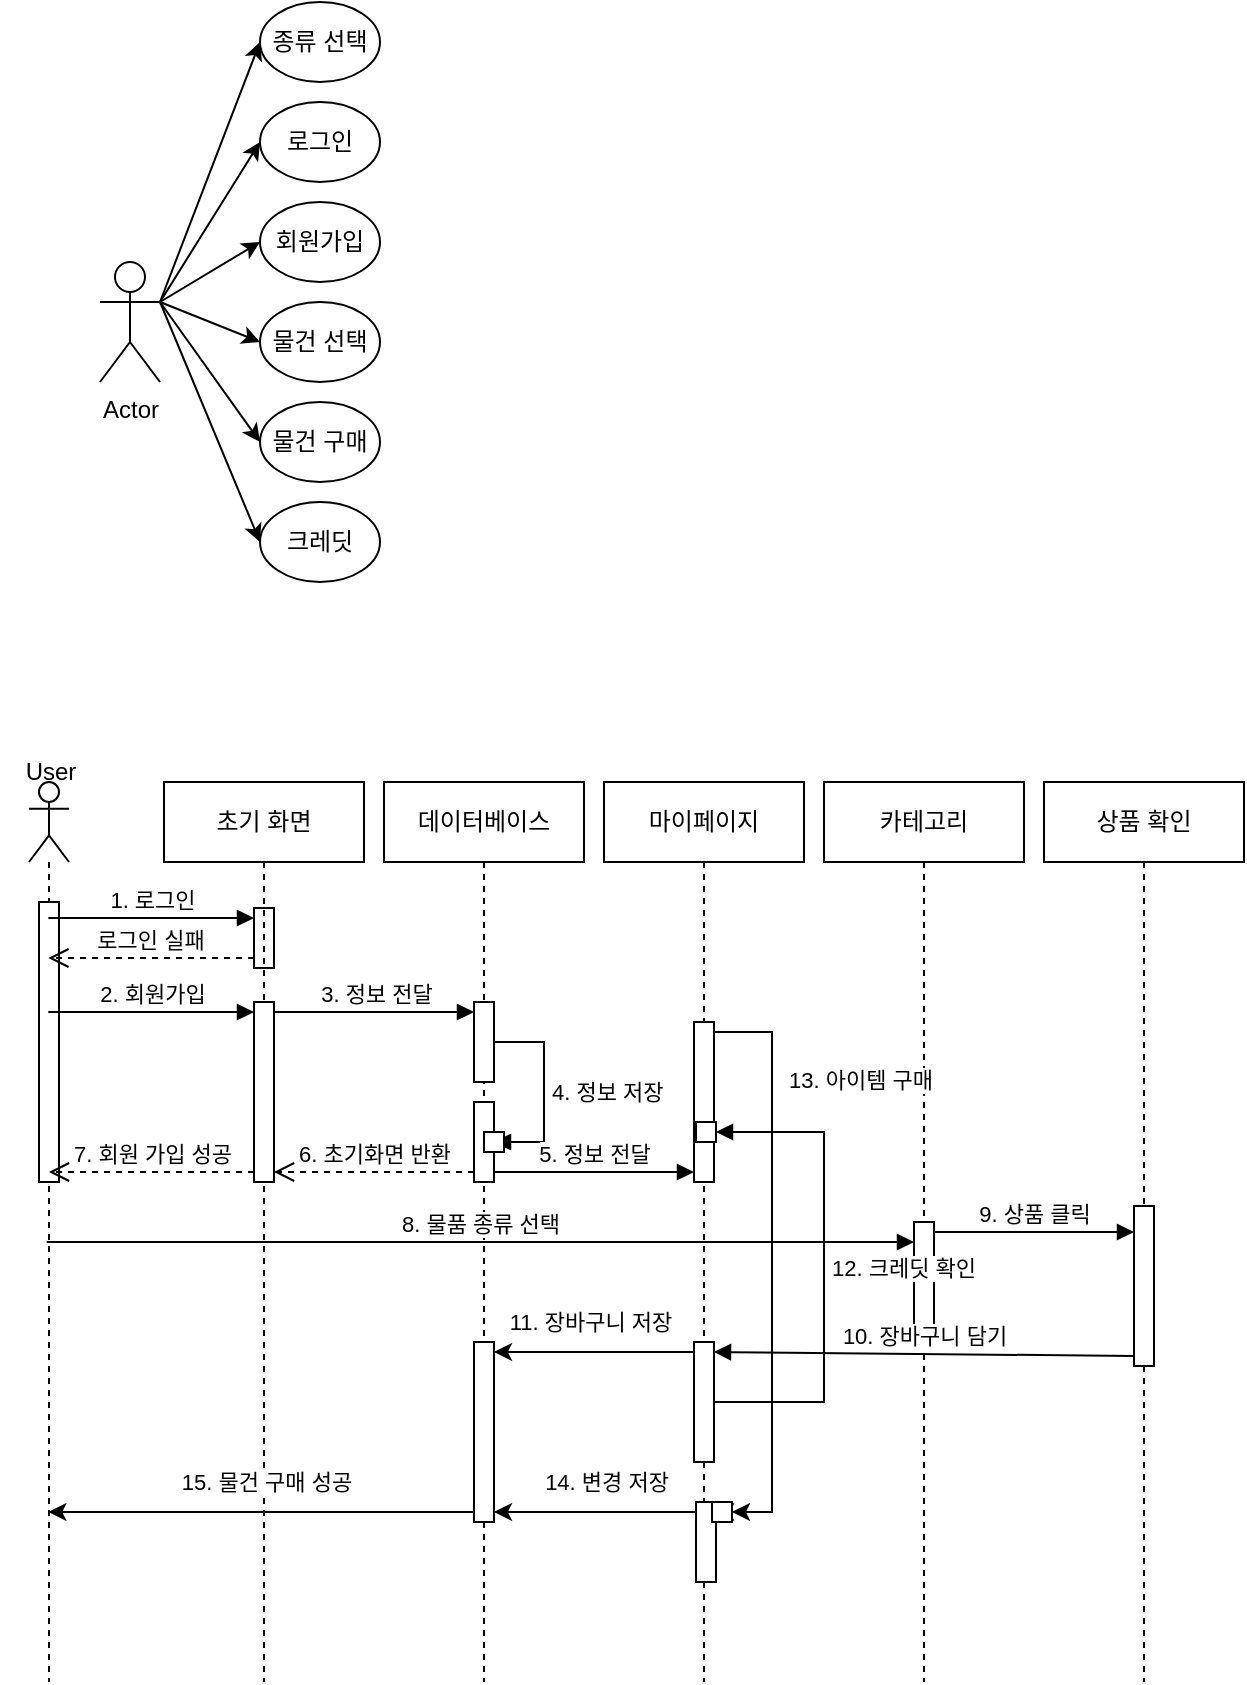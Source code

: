 <mxfile version="26.2.14" pages="2">
  <diagram name="시퀀스다이어그램" id="LG9_TFnV24jANvtjfReO">
    <mxGraphModel dx="2079" dy="1209" grid="1" gridSize="10" guides="1" tooltips="1" connect="1" arrows="1" fold="1" page="1" pageScale="1" pageWidth="827" pageHeight="1169" math="0" shadow="0">
      <root>
        <object label="" User="" id="0">
          <mxCell />
        </object>
        <mxCell id="1" parent="0" />
        <mxCell id="WYoajZPknFlepY3SvfEN-1" value="Actor" style="shape=umlActor;verticalLabelPosition=bottom;verticalAlign=top;html=1;outlineConnect=0;" vertex="1" parent="1">
          <mxGeometry x="80" y="260" width="30" height="60" as="geometry" />
        </mxCell>
        <mxCell id="WYoajZPknFlepY3SvfEN-4" value="회원가입" style="ellipse;whiteSpace=wrap;html=1;" vertex="1" parent="1">
          <mxGeometry x="160" y="230" width="60" height="40" as="geometry" />
        </mxCell>
        <mxCell id="WYoajZPknFlepY3SvfEN-5" value="로그인" style="ellipse;whiteSpace=wrap;html=1;" vertex="1" parent="1">
          <mxGeometry x="160" y="180" width="60" height="40" as="geometry" />
        </mxCell>
        <mxCell id="WYoajZPknFlepY3SvfEN-6" value="물건 선택" style="ellipse;whiteSpace=wrap;html=1;" vertex="1" parent="1">
          <mxGeometry x="160" y="280" width="60" height="40" as="geometry" />
        </mxCell>
        <mxCell id="WYoajZPknFlepY3SvfEN-7" value="물건 구매" style="ellipse;whiteSpace=wrap;html=1;" vertex="1" parent="1">
          <mxGeometry x="160" y="330" width="60" height="40" as="geometry" />
        </mxCell>
        <mxCell id="WYoajZPknFlepY3SvfEN-10" value="크레딧" style="ellipse;whiteSpace=wrap;html=1;" vertex="1" parent="1">
          <mxGeometry x="160" y="380" width="60" height="40" as="geometry" />
        </mxCell>
        <mxCell id="WYoajZPknFlepY3SvfEN-16" value="" style="endArrow=classic;html=1;rounded=0;exitX=1;exitY=0.333;exitDx=0;exitDy=0;exitPerimeter=0;entryX=0;entryY=0.5;entryDx=0;entryDy=0;" edge="1" parent="1" source="WYoajZPknFlepY3SvfEN-1" target="WYoajZPknFlepY3SvfEN-5">
          <mxGeometry width="50" height="50" relative="1" as="geometry">
            <mxPoint x="110" y="290" as="sourcePoint" />
            <mxPoint x="160" y="240" as="targetPoint" />
          </mxGeometry>
        </mxCell>
        <mxCell id="WYoajZPknFlepY3SvfEN-17" value="" style="endArrow=classic;html=1;rounded=0;entryX=0;entryY=0.5;entryDx=0;entryDy=0;" edge="1" parent="1" target="WYoajZPknFlepY3SvfEN-4">
          <mxGeometry width="50" height="50" relative="1" as="geometry">
            <mxPoint x="110" y="280" as="sourcePoint" />
            <mxPoint x="170" y="210" as="targetPoint" />
          </mxGeometry>
        </mxCell>
        <mxCell id="WYoajZPknFlepY3SvfEN-18" value="" style="endArrow=classic;html=1;rounded=0;" edge="1" parent="1">
          <mxGeometry width="50" height="50" relative="1" as="geometry">
            <mxPoint x="110" y="280" as="sourcePoint" />
            <mxPoint x="160" y="400" as="targetPoint" />
          </mxGeometry>
        </mxCell>
        <mxCell id="WYoajZPknFlepY3SvfEN-19" value="" style="endArrow=classic;html=1;rounded=0;entryX=0;entryY=0.5;entryDx=0;entryDy=0;" edge="1" parent="1" target="WYoajZPknFlepY3SvfEN-6">
          <mxGeometry width="50" height="50" relative="1" as="geometry">
            <mxPoint x="110" y="280" as="sourcePoint" />
            <mxPoint x="170" y="260" as="targetPoint" />
          </mxGeometry>
        </mxCell>
        <mxCell id="WYoajZPknFlepY3SvfEN-20" value="" style="endArrow=classic;html=1;rounded=0;entryX=0;entryY=0.5;entryDx=0;entryDy=0;exitX=1;exitY=0.333;exitDx=0;exitDy=0;exitPerimeter=0;" edge="1" parent="1" source="WYoajZPknFlepY3SvfEN-1" target="WYoajZPknFlepY3SvfEN-7">
          <mxGeometry width="50" height="50" relative="1" as="geometry">
            <mxPoint x="130" y="300" as="sourcePoint" />
            <mxPoint x="180" y="270" as="targetPoint" />
          </mxGeometry>
        </mxCell>
        <mxCell id="WYoajZPknFlepY3SvfEN-21" value="종류 선택" style="ellipse;whiteSpace=wrap;html=1;" vertex="1" parent="1">
          <mxGeometry x="160" y="130" width="60" height="40" as="geometry" />
        </mxCell>
        <mxCell id="WYoajZPknFlepY3SvfEN-22" value="" style="endArrow=classic;html=1;rounded=0;entryX=0;entryY=0.5;entryDx=0;entryDy=0;" edge="1" parent="1" target="WYoajZPknFlepY3SvfEN-21">
          <mxGeometry width="50" height="50" relative="1" as="geometry">
            <mxPoint x="110" y="280" as="sourcePoint" />
            <mxPoint x="170" y="360" as="targetPoint" />
          </mxGeometry>
        </mxCell>
        <mxCell id="WYoajZPknFlepY3SvfEN-28" value="" style="shape=umlLifeline;perimeter=lifelinePerimeter;whiteSpace=wrap;html=1;container=1;dropTarget=0;collapsible=0;recursiveResize=0;outlineConnect=0;portConstraint=eastwest;newEdgeStyle={&quot;curved&quot;:0,&quot;rounded&quot;:0};participant=umlActor;" vertex="1" parent="1">
          <mxGeometry x="44.5" y="520" width="20" height="450" as="geometry" />
        </mxCell>
        <mxCell id="WYoajZPknFlepY3SvfEN-69" value="" style="html=1;points=[[0,0,0,0,5],[0,1,0,0,-5],[1,0,0,0,5],[1,1,0,0,-5]];perimeter=orthogonalPerimeter;outlineConnect=0;targetShapes=umlLifeline;portConstraint=eastwest;newEdgeStyle={&quot;curved&quot;:0,&quot;rounded&quot;:0};" vertex="1" parent="WYoajZPknFlepY3SvfEN-28">
          <mxGeometry x="5" y="60" width="10" height="140" as="geometry" />
        </mxCell>
        <mxCell id="WYoajZPknFlepY3SvfEN-30" value="" style="html=1;points=[[0,0,0,0,5],[0,1,0,0,-5],[1,0,0,0,5],[1,1,0,0,-5]];perimeter=orthogonalPerimeter;outlineConnect=0;targetShapes=umlLifeline;portConstraint=eastwest;newEdgeStyle={&quot;curved&quot;:0,&quot;rounded&quot;:0};" vertex="1" parent="1">
          <mxGeometry x="157" y="583" width="10" height="30" as="geometry" />
        </mxCell>
        <mxCell id="WYoajZPknFlepY3SvfEN-31" value="1. 로그인" style="html=1;verticalAlign=bottom;endArrow=block;curved=0;rounded=0;entryX=0;entryY=0;entryDx=0;entryDy=5;" edge="1" target="WYoajZPknFlepY3SvfEN-30" parent="1">
          <mxGeometry relative="1" as="geometry">
            <mxPoint x="54.167" y="588" as="sourcePoint" />
          </mxGeometry>
        </mxCell>
        <mxCell id="WYoajZPknFlepY3SvfEN-32" value="로그인 실패" style="html=1;verticalAlign=bottom;endArrow=open;dashed=1;endSize=8;curved=0;rounded=0;exitX=0;exitY=1;exitDx=0;exitDy=-5;" edge="1" source="WYoajZPknFlepY3SvfEN-30" parent="1">
          <mxGeometry x="0.008" relative="1" as="geometry">
            <mxPoint x="54.167" y="608" as="targetPoint" />
            <mxPoint as="offset" />
          </mxGeometry>
        </mxCell>
        <mxCell id="WYoajZPknFlepY3SvfEN-33" value="초기 화면" style="shape=umlLifeline;perimeter=lifelinePerimeter;whiteSpace=wrap;html=1;container=1;dropTarget=0;collapsible=0;recursiveResize=0;outlineConnect=0;portConstraint=eastwest;newEdgeStyle={&quot;curved&quot;:0,&quot;rounded&quot;:0};" vertex="1" parent="1">
          <mxGeometry x="112" y="520" width="100" height="450" as="geometry" />
        </mxCell>
        <mxCell id="WYoajZPknFlepY3SvfEN-37" value="" style="html=1;points=[[0,0,0,0,5],[0,1,0,0,-5],[1,0,0,0,5],[1,1,0,0,-5]];perimeter=orthogonalPerimeter;outlineConnect=0;targetShapes=umlLifeline;portConstraint=eastwest;newEdgeStyle={&quot;curved&quot;:0,&quot;rounded&quot;:0};" vertex="1" parent="WYoajZPknFlepY3SvfEN-33">
          <mxGeometry x="45" y="110" width="10" height="90" as="geometry" />
        </mxCell>
        <mxCell id="WYoajZPknFlepY3SvfEN-39" value="데이터베이스" style="shape=umlLifeline;perimeter=lifelinePerimeter;whiteSpace=wrap;html=1;container=1;dropTarget=0;collapsible=0;recursiveResize=0;outlineConnect=0;portConstraint=eastwest;newEdgeStyle={&quot;curved&quot;:0,&quot;rounded&quot;:0};" vertex="1" parent="1">
          <mxGeometry x="222" y="520" width="100" height="450" as="geometry" />
        </mxCell>
        <mxCell id="WYoajZPknFlepY3SvfEN-43" value="" style="html=1;points=[[0,0,0,0,5],[0,1,0,0,-5],[1,0,0,0,5],[1,1,0,0,-5]];perimeter=orthogonalPerimeter;outlineConnect=0;targetShapes=umlLifeline;portConstraint=eastwest;newEdgeStyle={&quot;curved&quot;:0,&quot;rounded&quot;:0};" vertex="1" parent="WYoajZPknFlepY3SvfEN-39">
          <mxGeometry x="45" y="110" width="10" height="40" as="geometry" />
        </mxCell>
        <mxCell id="WYoajZPknFlepY3SvfEN-45" value="" style="html=1;points=[[0,0,0,0,5],[0,1,0,0,-5],[1,0,0,0,5],[1,1,0,0,-5]];perimeter=orthogonalPerimeter;outlineConnect=0;targetShapes=umlLifeline;portConstraint=eastwest;newEdgeStyle={&quot;curved&quot;:0,&quot;rounded&quot;:0};" vertex="1" parent="WYoajZPknFlepY3SvfEN-39">
          <mxGeometry x="45" y="160" width="10" height="40" as="geometry" />
        </mxCell>
        <mxCell id="WYoajZPknFlepY3SvfEN-46" value="4. 정보 저장" style="html=1;align=left;spacingLeft=2;endArrow=block;rounded=0;edgeStyle=orthogonalEdgeStyle;curved=0;rounded=0;" edge="1" target="WYoajZPknFlepY3SvfEN-45" parent="WYoajZPknFlepY3SvfEN-39" source="WYoajZPknFlepY3SvfEN-43">
          <mxGeometry relative="1" as="geometry">
            <mxPoint x="50" y="150" as="sourcePoint" />
            <Array as="points">
              <mxPoint x="80" y="130" />
              <mxPoint x="80" y="180" />
            </Array>
          </mxGeometry>
        </mxCell>
        <mxCell id="WYoajZPknFlepY3SvfEN-104" value="" style="html=1;points=[[0,0,0,0,5],[0,1,0,0,-5],[1,0,0,0,5],[1,1,0,0,-5]];perimeter=orthogonalPerimeter;outlineConnect=0;targetShapes=umlLifeline;portConstraint=eastwest;newEdgeStyle={&quot;curved&quot;:0,&quot;rounded&quot;:0};" vertex="1" parent="WYoajZPknFlepY3SvfEN-39">
          <mxGeometry x="45" y="280" width="10" height="90" as="geometry" />
        </mxCell>
        <mxCell id="Q-Nt7aziUST1w2kx6FBE-1" value="" style="html=1;points=[[0,0,0,0,5],[0,1,0,0,-5],[1,0,0,0,5],[1,1,0,0,-5]];perimeter=orthogonalPerimeter;outlineConnect=0;targetShapes=umlLifeline;portConstraint=eastwest;newEdgeStyle={&quot;curved&quot;:0,&quot;rounded&quot;:0};" vertex="1" parent="WYoajZPknFlepY3SvfEN-39">
          <mxGeometry x="50" y="175" width="10" height="10" as="geometry" />
        </mxCell>
        <mxCell id="WYoajZPknFlepY3SvfEN-40" value="2. 회원가입" style="html=1;verticalAlign=bottom;endArrow=block;curved=0;rounded=0;entryX=0;entryY=0;entryDx=0;entryDy=5;entryPerimeter=0;" edge="1" parent="1" target="WYoajZPknFlepY3SvfEN-37">
          <mxGeometry x="0.007" width="80" relative="1" as="geometry">
            <mxPoint x="54.167" y="635" as="sourcePoint" />
            <mxPoint x="102" y="660" as="targetPoint" />
            <mxPoint as="offset" />
          </mxGeometry>
        </mxCell>
        <mxCell id="WYoajZPknFlepY3SvfEN-47" value="3. 정보 전달" style="html=1;verticalAlign=bottom;endArrow=block;curved=0;rounded=0;entryX=0;entryY=0;entryDx=0;entryDy=5;entryPerimeter=0;exitX=1;exitY=0;exitDx=0;exitDy=5;exitPerimeter=0;" edge="1" parent="1" source="WYoajZPknFlepY3SvfEN-37" target="WYoajZPknFlepY3SvfEN-43">
          <mxGeometry x="0.007" width="80" relative="1" as="geometry">
            <mxPoint x="332" y="780" as="sourcePoint" />
            <mxPoint x="435" y="780" as="targetPoint" />
            <mxPoint as="offset" />
          </mxGeometry>
        </mxCell>
        <mxCell id="WYoajZPknFlepY3SvfEN-50" value="카테고리" style="shape=umlLifeline;perimeter=lifelinePerimeter;whiteSpace=wrap;html=1;container=1;dropTarget=0;collapsible=0;recursiveResize=0;outlineConnect=0;portConstraint=eastwest;newEdgeStyle={&quot;curved&quot;:0,&quot;rounded&quot;:0};" vertex="1" parent="1">
          <mxGeometry x="442" y="520" width="100" height="450" as="geometry" />
        </mxCell>
        <mxCell id="WYoajZPknFlepY3SvfEN-91" value="" style="html=1;points=[[0,0,0,0,5],[0,1,0,0,-5],[1,0,0,0,5],[1,1,0,0,-5]];perimeter=orthogonalPerimeter;outlineConnect=0;targetShapes=umlLifeline;portConstraint=eastwest;newEdgeStyle={&quot;curved&quot;:0,&quot;rounded&quot;:0};" vertex="1" parent="WYoajZPknFlepY3SvfEN-50">
          <mxGeometry x="45" y="220" width="10" height="60" as="geometry" />
        </mxCell>
        <mxCell id="WYoajZPknFlepY3SvfEN-54" value="User" style="text;html=1;align=center;verticalAlign=middle;resizable=0;points=[];autosize=1;strokeColor=none;fillColor=none;" vertex="1" parent="1">
          <mxGeometry x="30" y="500" width="50" height="30" as="geometry" />
        </mxCell>
        <mxCell id="WYoajZPknFlepY3SvfEN-60" value="상품 확인" style="shape=umlLifeline;perimeter=lifelinePerimeter;whiteSpace=wrap;html=1;container=1;dropTarget=0;collapsible=0;recursiveResize=0;outlineConnect=0;portConstraint=eastwest;newEdgeStyle={&quot;curved&quot;:0,&quot;rounded&quot;:0};" vertex="1" parent="1">
          <mxGeometry x="552" y="520" width="100" height="450" as="geometry" />
        </mxCell>
        <mxCell id="WYoajZPknFlepY3SvfEN-93" value="" style="html=1;points=[[0,0,0,0,5],[0,1,0,0,-5],[1,0,0,0,5],[1,1,0,0,-5]];perimeter=orthogonalPerimeter;outlineConnect=0;targetShapes=umlLifeline;portConstraint=eastwest;newEdgeStyle={&quot;curved&quot;:0,&quot;rounded&quot;:0};" vertex="1" parent="WYoajZPknFlepY3SvfEN-60">
          <mxGeometry x="45" y="212" width="10" height="80" as="geometry" />
        </mxCell>
        <mxCell id="WYoajZPknFlepY3SvfEN-67" value="7. 회원 가입 성공" style="html=1;verticalAlign=bottom;endArrow=open;dashed=1;endSize=8;curved=0;rounded=0;exitX=0;exitY=1;exitDx=0;exitDy=-5;exitPerimeter=0;" edge="1" parent="1" source="WYoajZPknFlepY3SvfEN-37" target="WYoajZPknFlepY3SvfEN-28">
          <mxGeometry relative="1" as="geometry">
            <mxPoint x="144.5" y="714.58" as="sourcePoint" />
            <mxPoint x="64.5" y="714.58" as="targetPoint" />
          </mxGeometry>
        </mxCell>
        <mxCell id="WYoajZPknFlepY3SvfEN-68" value="6. 초기화면 반환" style="html=1;verticalAlign=bottom;endArrow=open;dashed=1;endSize=8;curved=0;rounded=0;exitX=0;exitY=1;exitDx=0;exitDy=-5;exitPerimeter=0;" edge="1" parent="1" source="WYoajZPknFlepY3SvfEN-45" target="WYoajZPknFlepY3SvfEN-37">
          <mxGeometry relative="1" as="geometry">
            <mxPoint x="362" y="449.58" as="sourcePoint" />
            <mxPoint x="282" y="449.58" as="targetPoint" />
          </mxGeometry>
        </mxCell>
        <mxCell id="WYoajZPknFlepY3SvfEN-84" value="마이페이지" style="shape=umlLifeline;perimeter=lifelinePerimeter;whiteSpace=wrap;html=1;container=1;dropTarget=0;collapsible=0;recursiveResize=0;outlineConnect=0;portConstraint=eastwest;newEdgeStyle={&quot;curved&quot;:0,&quot;rounded&quot;:0};" vertex="1" parent="1">
          <mxGeometry x="332" y="520" width="100" height="450" as="geometry" />
        </mxCell>
        <mxCell id="WYoajZPknFlepY3SvfEN-88" value="" style="html=1;points=[[0,0,0,0,5],[0,1,0,0,-5],[1,0,0,0,5],[1,1,0,0,-5]];perimeter=orthogonalPerimeter;outlineConnect=0;targetShapes=umlLifeline;portConstraint=eastwest;newEdgeStyle={&quot;curved&quot;:0,&quot;rounded&quot;:0};" vertex="1" parent="WYoajZPknFlepY3SvfEN-84">
          <mxGeometry x="45" y="120" width="10" height="80" as="geometry" />
        </mxCell>
        <mxCell id="WYoajZPknFlepY3SvfEN-95" value="" style="html=1;points=[[0,0,0,0,5],[0,1,0,0,-5],[1,0,0,0,5],[1,1,0,0,-5]];perimeter=orthogonalPerimeter;outlineConnect=0;targetShapes=umlLifeline;portConstraint=eastwest;newEdgeStyle={&quot;curved&quot;:0,&quot;rounded&quot;:0};" vertex="1" parent="WYoajZPknFlepY3SvfEN-84">
          <mxGeometry x="45" y="280" width="10" height="60" as="geometry" />
        </mxCell>
        <mxCell id="WYoajZPknFlepY3SvfEN-97" value="" style="html=1;points=[[0,0,0,0,5],[0,1,0,0,-5],[1,0,0,0,5],[1,1,0,0,-5]];perimeter=orthogonalPerimeter;outlineConnect=0;targetShapes=umlLifeline;portConstraint=eastwest;newEdgeStyle={&quot;curved&quot;:0,&quot;rounded&quot;:0};" vertex="1" parent="WYoajZPknFlepY3SvfEN-84">
          <mxGeometry x="46" y="360" width="10" height="40" as="geometry" />
        </mxCell>
        <mxCell id="WYoajZPknFlepY3SvfEN-98" value="12. 크레딧 확인" style="html=1;align=left;spacingLeft=2;endArrow=block;rounded=0;edgeStyle=orthogonalEdgeStyle;curved=0;rounded=0;entryX=1;entryY=0;entryDx=0;entryDy=5;entryPerimeter=0;" edge="1" target="Q-Nt7aziUST1w2kx6FBE-11" parent="WYoajZPknFlepY3SvfEN-84" source="WYoajZPknFlepY3SvfEN-95">
          <mxGeometry relative="1" as="geometry">
            <mxPoint x="51" y="330" as="sourcePoint" />
            <Array as="points">
              <mxPoint x="110" y="310" />
              <mxPoint x="110" y="175" />
            </Array>
          </mxGeometry>
        </mxCell>
        <mxCell id="WYoajZPknFlepY3SvfEN-112" style="edgeStyle=orthogonalEdgeStyle;rounded=0;orthogonalLoop=1;jettySize=auto;html=1;curved=0;exitX=1;exitY=0;exitDx=0;exitDy=5;exitPerimeter=0;entryX=1;entryY=0;entryDx=0;entryDy=5;entryPerimeter=0;" edge="1" parent="WYoajZPknFlepY3SvfEN-84" source="Q-Nt7aziUST1w2kx6FBE-3" target="WYoajZPknFlepY3SvfEN-97">
          <mxGeometry relative="1" as="geometry" />
        </mxCell>
        <mxCell id="Q-Nt7aziUST1w2kx6FBE-3" value="" style="html=1;points=[[0,0,0,0,5],[0,1,0,0,-5],[1,0,0,0,5],[1,1,0,0,-5]];perimeter=orthogonalPerimeter;outlineConnect=0;targetShapes=umlLifeline;portConstraint=eastwest;newEdgeStyle={&quot;curved&quot;:0,&quot;rounded&quot;:0};" vertex="1" parent="WYoajZPknFlepY3SvfEN-84">
          <mxGeometry x="54" y="360" width="10" height="10" as="geometry" />
        </mxCell>
        <mxCell id="Q-Nt7aziUST1w2kx6FBE-9" value="" style="edgeStyle=orthogonalEdgeStyle;rounded=0;orthogonalLoop=1;jettySize=auto;html=1;curved=0;exitX=1;exitY=0;exitDx=0;exitDy=5;exitPerimeter=0;entryX=1;entryY=0;entryDx=0;entryDy=5;entryPerimeter=0;" edge="1" parent="WYoajZPknFlepY3SvfEN-84" source="WYoajZPknFlepY3SvfEN-88" target="Q-Nt7aziUST1w2kx6FBE-3">
          <mxGeometry relative="1" as="geometry">
            <mxPoint x="405" y="475" as="sourcePoint" />
            <mxPoint x="406" y="715" as="targetPoint" />
          </mxGeometry>
        </mxCell>
        <mxCell id="Q-Nt7aziUST1w2kx6FBE-10" value="13. 아이템 구매" style="edgeLabel;html=1;align=center;verticalAlign=middle;resizable=0;points=[];" vertex="1" connectable="0" parent="Q-Nt7aziUST1w2kx6FBE-9">
          <mxGeometry x="-0.636" y="1" relative="1" as="geometry">
            <mxPoint x="43" as="offset" />
          </mxGeometry>
        </mxCell>
        <mxCell id="Q-Nt7aziUST1w2kx6FBE-11" value="" style="html=1;points=[[0,0,0,0,5],[0,1,0,0,-5],[1,0,0,0,5],[1,1,0,0,-5]];perimeter=orthogonalPerimeter;outlineConnect=0;targetShapes=umlLifeline;portConstraint=eastwest;newEdgeStyle={&quot;curved&quot;:0,&quot;rounded&quot;:0};" vertex="1" parent="WYoajZPknFlepY3SvfEN-84">
          <mxGeometry x="46" y="170" width="10" height="10" as="geometry" />
        </mxCell>
        <mxCell id="WYoajZPknFlepY3SvfEN-89" value="5. 정보 전달" style="html=1;verticalAlign=bottom;endArrow=block;curved=0;rounded=0;exitX=1;exitY=1;exitDx=0;exitDy=-5;exitPerimeter=0;entryX=0;entryY=1;entryDx=0;entryDy=-5;entryPerimeter=0;" edge="1" parent="1" source="WYoajZPknFlepY3SvfEN-45" target="WYoajZPknFlepY3SvfEN-88">
          <mxGeometry width="80" relative="1" as="geometry">
            <mxPoint x="292" y="720" as="sourcePoint" />
            <mxPoint x="372" y="720" as="targetPoint" />
            <mxPoint as="offset" />
          </mxGeometry>
        </mxCell>
        <mxCell id="WYoajZPknFlepY3SvfEN-62" value="8. 물품 종류 선택" style="html=1;verticalAlign=bottom;endArrow=block;curved=0;rounded=0;" edge="1" parent="1" target="WYoajZPknFlepY3SvfEN-91">
          <mxGeometry width="80" relative="1" as="geometry">
            <mxPoint x="53.337" y="750" as="sourcePoint" />
            <mxPoint x="490.67" y="750" as="targetPoint" />
          </mxGeometry>
        </mxCell>
        <mxCell id="WYoajZPknFlepY3SvfEN-94" value="9. 상품 클릭" style="html=1;verticalAlign=bottom;endArrow=block;curved=0;rounded=0;exitX=1;exitY=0;exitDx=0;exitDy=5;exitPerimeter=0;" edge="1" parent="1" source="WYoajZPknFlepY3SvfEN-91" target="WYoajZPknFlepY3SvfEN-93">
          <mxGeometry width="80" relative="1" as="geometry">
            <mxPoint x="512" y="754" as="sourcePoint" />
            <mxPoint x="592" y="754" as="targetPoint" />
          </mxGeometry>
        </mxCell>
        <mxCell id="WYoajZPknFlepY3SvfEN-96" value="10. 장바구니 담기" style="html=1;verticalAlign=bottom;endArrow=block;curved=0;rounded=0;exitX=0;exitY=1;exitDx=0;exitDy=-5;exitPerimeter=0;entryX=1;entryY=0;entryDx=0;entryDy=5;entryPerimeter=0;" edge="1" parent="1" source="WYoajZPknFlepY3SvfEN-93" target="WYoajZPknFlepY3SvfEN-95">
          <mxGeometry width="80" relative="1" as="geometry">
            <mxPoint x="492" y="890" as="sourcePoint" />
            <mxPoint x="572" y="890" as="targetPoint" />
          </mxGeometry>
        </mxCell>
        <mxCell id="WYoajZPknFlepY3SvfEN-105" style="edgeStyle=orthogonalEdgeStyle;rounded=0;orthogonalLoop=1;jettySize=auto;html=1;curved=0;exitX=0;exitY=0;exitDx=0;exitDy=5;exitPerimeter=0;entryX=1;entryY=0;entryDx=0;entryDy=5;entryPerimeter=0;" edge="1" parent="1" source="WYoajZPknFlepY3SvfEN-95" target="WYoajZPknFlepY3SvfEN-104">
          <mxGeometry relative="1" as="geometry" />
        </mxCell>
        <mxCell id="WYoajZPknFlepY3SvfEN-106" value="11. 장바구니 저장" style="edgeLabel;html=1;align=center;verticalAlign=middle;resizable=0;points=[];" vertex="1" connectable="0" parent="WYoajZPknFlepY3SvfEN-105">
          <mxGeometry x="0.043" y="-4" relative="1" as="geometry">
            <mxPoint y="-11" as="offset" />
          </mxGeometry>
        </mxCell>
        <mxCell id="WYoajZPknFlepY3SvfEN-114" style="edgeStyle=orthogonalEdgeStyle;rounded=0;orthogonalLoop=1;jettySize=auto;html=1;curved=0;exitX=0;exitY=0;exitDx=0;exitDy=5;exitPerimeter=0;entryX=1;entryY=1;entryDx=0;entryDy=-5;entryPerimeter=0;" edge="1" parent="1" source="WYoajZPknFlepY3SvfEN-97" target="WYoajZPknFlepY3SvfEN-104">
          <mxGeometry relative="1" as="geometry" />
        </mxCell>
        <mxCell id="WYoajZPknFlepY3SvfEN-115" value="14. 변경 저장" style="edgeLabel;html=1;align=center;verticalAlign=middle;resizable=0;points=[];" vertex="1" connectable="0" parent="WYoajZPknFlepY3SvfEN-114">
          <mxGeometry x="-0.096" y="-2" relative="1" as="geometry">
            <mxPoint y="-13" as="offset" />
          </mxGeometry>
        </mxCell>
        <mxCell id="WYoajZPknFlepY3SvfEN-116" style="edgeStyle=orthogonalEdgeStyle;rounded=0;orthogonalLoop=1;jettySize=auto;html=1;curved=0;exitX=0;exitY=1;exitDx=0;exitDy=-5;exitPerimeter=0;" edge="1" parent="1">
          <mxGeometry relative="1" as="geometry">
            <mxPoint x="54.167" y="885" as="targetPoint" />
            <mxPoint x="267" y="885" as="sourcePoint" />
            <Array as="points">
              <mxPoint x="112" y="885" />
              <mxPoint x="112" y="885" />
            </Array>
          </mxGeometry>
        </mxCell>
        <mxCell id="WYoajZPknFlepY3SvfEN-117" value="15. 물건 구매 성공" style="edgeLabel;html=1;align=center;verticalAlign=middle;resizable=0;points=[];" vertex="1" connectable="0" parent="WYoajZPknFlepY3SvfEN-116">
          <mxGeometry x="-0.338" relative="1" as="geometry">
            <mxPoint x="-34" y="-15" as="offset" />
          </mxGeometry>
        </mxCell>
      </root>
    </mxGraphModel>
  </diagram>
  <diagram id="mpcRsP5jpnWs5_0gpLsf" name="클래스 다이어그램">
    <mxGraphModel dx="2864" dy="1209" grid="1" gridSize="10" guides="1" tooltips="1" connect="1" arrows="1" fold="1" page="1" pageScale="1" pageWidth="827" pageHeight="1169" math="0" shadow="0">
      <root>
        <mxCell id="0" />
        <mxCell id="1" parent="0" />
        <mxCell id="0l_gILfrDM9OnYuZ7gbk-1" value="Frame_Select" style="swimlane;fontStyle=1;align=center;verticalAlign=top;childLayout=stackLayout;horizontal=1;startSize=26;horizontalStack=0;resizeParent=1;resizeParentMax=0;resizeLast=0;collapsible=1;marginBottom=0;whiteSpace=wrap;html=1;" parent="1" vertex="1">
          <mxGeometry x="-351" y="920" width="180" height="164" as="geometry" />
        </mxCell>
        <mxCell id="0l_gILfrDM9OnYuZ7gbk-2" value="+ field: Select_Num" style="text;strokeColor=none;fillColor=none;align=left;verticalAlign=top;spacingLeft=4;spacingRight=4;overflow=hidden;rotatable=0;points=[[0,0.5],[1,0.5]];portConstraint=eastwest;whiteSpace=wrap;html=1;" parent="0l_gILfrDM9OnYuZ7gbk-1" vertex="1">
          <mxGeometry y="26" width="180" height="26" as="geometry" />
        </mxCell>
        <mxCell id="0l_gILfrDM9OnYuZ7gbk-3" value="" style="line;strokeWidth=1;fillColor=none;align=left;verticalAlign=middle;spacingTop=-1;spacingLeft=3;spacingRight=3;rotatable=0;labelPosition=right;points=[];portConstraint=eastwest;strokeColor=inherit;" parent="0l_gILfrDM9OnYuZ7gbk-1" vertex="1">
          <mxGeometry y="52" width="180" height="8" as="geometry" />
        </mxCell>
        <mxCell id="rLJMOBjiZnAJ0nuPVu4N-10" value="+ method(void): Btn_Mypage" style="text;strokeColor=none;fillColor=none;align=left;verticalAlign=top;spacingLeft=4;spacingRight=4;overflow=hidden;rotatable=0;points=[[0,0.5],[1,0.5]];portConstraint=eastwest;whiteSpace=wrap;html=1;" parent="0l_gILfrDM9OnYuZ7gbk-1" vertex="1">
          <mxGeometry y="60" width="180" height="26" as="geometry" />
        </mxCell>
        <mxCell id="rLJMOBjiZnAJ0nuPVu4N-11" value="+ method(void): Btn_MyBag" style="text;strokeColor=none;fillColor=none;align=left;verticalAlign=top;spacingLeft=4;spacingRight=4;overflow=hidden;rotatable=0;points=[[0,0.5],[1,0.5]];portConstraint=eastwest;whiteSpace=wrap;html=1;" parent="0l_gILfrDM9OnYuZ7gbk-1" vertex="1">
          <mxGeometry y="86" width="180" height="26" as="geometry" />
        </mxCell>
        <mxCell id="rLJMOBjiZnAJ0nuPVu4N-12" value="+ method(void): Btn_All" style="text;strokeColor=none;fillColor=none;align=left;verticalAlign=top;spacingLeft=4;spacingRight=4;overflow=hidden;rotatable=0;points=[[0,0.5],[1,0.5]];portConstraint=eastwest;whiteSpace=wrap;html=1;" parent="0l_gILfrDM9OnYuZ7gbk-1" vertex="1">
          <mxGeometry y="112" width="180" height="26" as="geometry" />
        </mxCell>
        <mxCell id="rLJMOBjiZnAJ0nuPVu4N-13" value="+ method(void): Btn_Partion" style="text;strokeColor=none;fillColor=none;align=left;verticalAlign=top;spacingLeft=4;spacingRight=4;overflow=hidden;rotatable=0;points=[[0,0.5],[1,0.5]];portConstraint=eastwest;whiteSpace=wrap;html=1;" parent="0l_gILfrDM9OnYuZ7gbk-1" vertex="1">
          <mxGeometry y="138" width="180" height="26" as="geometry" />
        </mxCell>
        <mxCell id="0l_gILfrDM9OnYuZ7gbk-8" value="DB_Connect" style="swimlane;fontStyle=1;align=center;verticalAlign=top;childLayout=stackLayout;horizontal=1;startSize=26;horizontalStack=0;resizeParent=1;resizeParentMax=0;resizeLast=0;collapsible=1;marginBottom=0;whiteSpace=wrap;html=1;" parent="1" vertex="1">
          <mxGeometry x="179" y="490" width="170" height="164" as="geometry" />
        </mxCell>
        <mxCell id="0l_gILfrDM9OnYuZ7gbk-9" value="+ field: DB_Host" style="text;strokeColor=none;fillColor=none;align=left;verticalAlign=top;spacingLeft=4;spacingRight=4;overflow=hidden;rotatable=0;points=[[0,0.5],[1,0.5]];portConstraint=eastwest;whiteSpace=wrap;html=1;" parent="0l_gILfrDM9OnYuZ7gbk-8" vertex="1">
          <mxGeometry y="26" width="170" height="26" as="geometry" />
        </mxCell>
        <mxCell id="0l_gILfrDM9OnYuZ7gbk-10" value="+ field: DB_Id" style="text;strokeColor=none;fillColor=none;align=left;verticalAlign=top;spacingLeft=4;spacingRight=4;overflow=hidden;rotatable=0;points=[[0,0.5],[1,0.5]];portConstraint=eastwest;whiteSpace=wrap;html=1;" parent="0l_gILfrDM9OnYuZ7gbk-8" vertex="1">
          <mxGeometry y="52" width="170" height="26" as="geometry" />
        </mxCell>
        <mxCell id="0l_gILfrDM9OnYuZ7gbk-11" value="+ field: DB_Pw" style="text;strokeColor=none;fillColor=none;align=left;verticalAlign=top;spacingLeft=4;spacingRight=4;overflow=hidden;rotatable=0;points=[[0,0.5],[1,0.5]];portConstraint=eastwest;whiteSpace=wrap;html=1;" parent="0l_gILfrDM9OnYuZ7gbk-8" vertex="1">
          <mxGeometry y="78" width="170" height="26" as="geometry" />
        </mxCell>
        <mxCell id="0l_gILfrDM9OnYuZ7gbk-12" value="" style="line;strokeWidth=1;fillColor=none;align=left;verticalAlign=middle;spacingTop=-1;spacingLeft=3;spacingRight=3;rotatable=0;labelPosition=right;points=[];portConstraint=eastwest;strokeColor=inherit;" parent="0l_gILfrDM9OnYuZ7gbk-8" vertex="1">
          <mxGeometry y="104" width="170" height="8" as="geometry" />
        </mxCell>
        <mxCell id="0l_gILfrDM9OnYuZ7gbk-13" value="+ method(void): DB_Register" style="text;strokeColor=none;fillColor=none;align=left;verticalAlign=top;spacingLeft=4;spacingRight=4;overflow=hidden;rotatable=0;points=[[0,0.5],[1,0.5]];portConstraint=eastwest;whiteSpace=wrap;html=1;" parent="0l_gILfrDM9OnYuZ7gbk-8" vertex="1">
          <mxGeometry y="112" width="170" height="26" as="geometry" />
        </mxCell>
        <mxCell id="nhNiywOlKE2pKruyFmhn-46" value="+ method(void): Login_Check" style="text;strokeColor=none;fillColor=none;align=left;verticalAlign=top;spacingLeft=4;spacingRight=4;overflow=hidden;rotatable=0;points=[[0,0.5],[1,0.5]];portConstraint=eastwest;whiteSpace=wrap;html=1;" parent="0l_gILfrDM9OnYuZ7gbk-8" vertex="1">
          <mxGeometry y="138" width="170" height="26" as="geometry" />
        </mxCell>
        <mxCell id="0l_gILfrDM9OnYuZ7gbk-17" value="Login_Check" style="swimlane;fontStyle=1;align=center;verticalAlign=top;childLayout=stackLayout;horizontal=1;startSize=26;horizontalStack=0;resizeParent=1;resizeParentMax=0;resizeLast=0;collapsible=1;marginBottom=0;whiteSpace=wrap;html=1;" parent="1" vertex="1">
          <mxGeometry x="470" y="610" width="180" height="138" as="geometry" />
        </mxCell>
        <mxCell id="0l_gILfrDM9OnYuZ7gbk-18" value="+ field: Id_Check" style="text;strokeColor=none;fillColor=none;align=left;verticalAlign=top;spacingLeft=4;spacingRight=4;overflow=hidden;rotatable=0;points=[[0,0.5],[1,0.5]];portConstraint=eastwest;whiteSpace=wrap;html=1;" parent="0l_gILfrDM9OnYuZ7gbk-17" vertex="1">
          <mxGeometry y="26" width="180" height="26" as="geometry" />
        </mxCell>
        <mxCell id="0l_gILfrDM9OnYuZ7gbk-19" value="+ field: Pw_Check" style="text;strokeColor=none;fillColor=none;align=left;verticalAlign=top;spacingLeft=4;spacingRight=4;overflow=hidden;rotatable=0;points=[[0,0.5],[1,0.5]];portConstraint=eastwest;whiteSpace=wrap;html=1;" parent="0l_gILfrDM9OnYuZ7gbk-17" vertex="1">
          <mxGeometry y="52" width="180" height="26" as="geometry" />
        </mxCell>
        <mxCell id="0l_gILfrDM9OnYuZ7gbk-21" value="" style="line;strokeWidth=1;fillColor=none;align=left;verticalAlign=middle;spacingTop=-1;spacingLeft=3;spacingRight=3;rotatable=0;labelPosition=right;points=[];portConstraint=eastwest;strokeColor=inherit;" parent="0l_gILfrDM9OnYuZ7gbk-17" vertex="1">
          <mxGeometry y="78" width="180" height="8" as="geometry" />
        </mxCell>
        <mxCell id="0l_gILfrDM9OnYuZ7gbk-22" value="+ method(Btn): Login_Fail" style="text;strokeColor=none;fillColor=none;align=left;verticalAlign=top;spacingLeft=4;spacingRight=4;overflow=hidden;rotatable=0;points=[[0,0.5],[1,0.5]];portConstraint=eastwest;whiteSpace=wrap;html=1;" parent="0l_gILfrDM9OnYuZ7gbk-17" vertex="1">
          <mxGeometry y="86" width="180" height="26" as="geometry" />
        </mxCell>
        <mxCell id="nhNiywOlKE2pKruyFmhn-48" value="+ method(Btn): Login_Success" style="text;strokeColor=none;fillColor=none;align=left;verticalAlign=top;spacingLeft=4;spacingRight=4;overflow=hidden;rotatable=0;points=[[0,0.5],[1,0.5]];portConstraint=eastwest;whiteSpace=wrap;html=1;" parent="0l_gILfrDM9OnYuZ7gbk-17" vertex="1">
          <mxGeometry y="112" width="180" height="26" as="geometry" />
        </mxCell>
        <mxCell id="0l_gILfrDM9OnYuZ7gbk-24" value="Login_Fail" style="swimlane;fontStyle=1;align=center;verticalAlign=top;childLayout=stackLayout;horizontal=1;startSize=26;horizontalStack=0;resizeParent=1;resizeParentMax=0;resizeLast=0;collapsible=1;marginBottom=0;whiteSpace=wrap;html=1;" parent="1" vertex="1">
          <mxGeometry x="721" y="600" width="170" height="60" as="geometry" />
        </mxCell>
        <mxCell id="0l_gILfrDM9OnYuZ7gbk-28" value="" style="line;strokeWidth=1;fillColor=none;align=left;verticalAlign=middle;spacingTop=-1;spacingLeft=3;spacingRight=3;rotatable=0;labelPosition=right;points=[];portConstraint=eastwest;strokeColor=inherit;" parent="0l_gILfrDM9OnYuZ7gbk-24" vertex="1">
          <mxGeometry y="26" width="170" height="8" as="geometry" />
        </mxCell>
        <mxCell id="0l_gILfrDM9OnYuZ7gbk-29" value="+ method(Label): Jlabel_Fail" style="text;strokeColor=none;fillColor=none;align=left;verticalAlign=top;spacingLeft=4;spacingRight=4;overflow=hidden;rotatable=0;points=[[0,0.5],[1,0.5]];portConstraint=eastwest;whiteSpace=wrap;html=1;" parent="0l_gILfrDM9OnYuZ7gbk-24" vertex="1">
          <mxGeometry y="34" width="170" height="26" as="geometry" />
        </mxCell>
        <mxCell id="0l_gILfrDM9OnYuZ7gbk-32" value="Frame_Register" style="swimlane;fontStyle=1;align=center;verticalAlign=top;childLayout=stackLayout;horizontal=1;startSize=26;horizontalStack=0;resizeParent=1;resizeParentMax=0;resizeLast=0;collapsible=1;marginBottom=0;whiteSpace=wrap;html=1;" parent="1" vertex="1">
          <mxGeometry x="-361" y="676" width="191" height="138" as="geometry" />
        </mxCell>
        <mxCell id="0l_gILfrDM9OnYuZ7gbk-33" value="+ field: User_Id" style="text;strokeColor=none;fillColor=none;align=left;verticalAlign=top;spacingLeft=4;spacingRight=4;overflow=hidden;rotatable=0;points=[[0,0.5],[1,0.5]];portConstraint=eastwest;whiteSpace=wrap;html=1;" parent="0l_gILfrDM9OnYuZ7gbk-32" vertex="1">
          <mxGeometry y="26" width="191" height="26" as="geometry" />
        </mxCell>
        <mxCell id="0l_gILfrDM9OnYuZ7gbk-34" value="+ field: User_Phone" style="text;strokeColor=none;fillColor=none;align=left;verticalAlign=top;spacingLeft=4;spacingRight=4;overflow=hidden;rotatable=0;points=[[0,0.5],[1,0.5]];portConstraint=eastwest;whiteSpace=wrap;html=1;" parent="0l_gILfrDM9OnYuZ7gbk-32" vertex="1">
          <mxGeometry y="52" width="191" height="26" as="geometry" />
        </mxCell>
        <mxCell id="0l_gILfrDM9OnYuZ7gbk-35" value="+ field: User_Pw" style="text;strokeColor=none;fillColor=none;align=left;verticalAlign=top;spacingLeft=4;spacingRight=4;overflow=hidden;rotatable=0;points=[[0,0.5],[1,0.5]];portConstraint=eastwest;whiteSpace=wrap;html=1;" parent="0l_gILfrDM9OnYuZ7gbk-32" vertex="1">
          <mxGeometry y="78" width="191" height="26" as="geometry" />
        </mxCell>
        <mxCell id="0l_gILfrDM9OnYuZ7gbk-36" value="" style="line;strokeWidth=1;fillColor=none;align=left;verticalAlign=middle;spacingTop=-1;spacingLeft=3;spacingRight=3;rotatable=0;labelPosition=right;points=[];portConstraint=eastwest;strokeColor=inherit;" parent="0l_gILfrDM9OnYuZ7gbk-32" vertex="1">
          <mxGeometry y="104" width="191" height="8" as="geometry" />
        </mxCell>
        <mxCell id="nhNiywOlKE2pKruyFmhn-37" value="+ method(type): JBtn_Register" style="text;strokeColor=none;fillColor=none;align=left;verticalAlign=top;spacingLeft=4;spacingRight=4;overflow=hidden;rotatable=0;points=[[0,0.5],[1,0.5]];portConstraint=eastwest;whiteSpace=wrap;html=1;" parent="0l_gILfrDM9OnYuZ7gbk-32" vertex="1">
          <mxGeometry y="112" width="191" height="26" as="geometry" />
        </mxCell>
        <mxCell id="ahqQFZCZGt8UNIe1deBd-1" value="Register_Check" style="swimlane;fontStyle=1;align=center;verticalAlign=top;childLayout=stackLayout;horizontal=1;startSize=26;horizontalStack=0;resizeParent=1;resizeParentMax=0;resizeLast=0;collapsible=1;marginBottom=0;whiteSpace=wrap;html=1;" parent="1" vertex="1">
          <mxGeometry x="750" y="410" width="160" height="138" as="geometry" />
        </mxCell>
        <mxCell id="ahqQFZCZGt8UNIe1deBd-2" value="+ field: User_Id" style="text;strokeColor=none;fillColor=none;align=left;verticalAlign=top;spacingLeft=4;spacingRight=4;overflow=hidden;rotatable=0;points=[[0,0.5],[1,0.5]];portConstraint=eastwest;whiteSpace=wrap;html=1;" parent="ahqQFZCZGt8UNIe1deBd-1" vertex="1">
          <mxGeometry y="26" width="160" height="26" as="geometry" />
        </mxCell>
        <mxCell id="ahqQFZCZGt8UNIe1deBd-3" value="+ field: User_Pw" style="text;strokeColor=none;fillColor=none;align=left;verticalAlign=top;spacingLeft=4;spacingRight=4;overflow=hidden;rotatable=0;points=[[0,0.5],[1,0.5]];portConstraint=eastwest;whiteSpace=wrap;html=1;" parent="ahqQFZCZGt8UNIe1deBd-1" vertex="1">
          <mxGeometry y="52" width="160" height="26" as="geometry" />
        </mxCell>
        <mxCell id="ahqQFZCZGt8UNIe1deBd-4" value="+ field: User_Phone" style="text;strokeColor=none;fillColor=none;align=left;verticalAlign=top;spacingLeft=4;spacingRight=4;overflow=hidden;rotatable=0;points=[[0,0.5],[1,0.5]];portConstraint=eastwest;whiteSpace=wrap;html=1;" parent="ahqQFZCZGt8UNIe1deBd-1" vertex="1">
          <mxGeometry y="78" width="160" height="26" as="geometry" />
        </mxCell>
        <mxCell id="ahqQFZCZGt8UNIe1deBd-5" value="" style="line;strokeWidth=1;fillColor=none;align=left;verticalAlign=middle;spacingTop=-1;spacingLeft=3;spacingRight=3;rotatable=0;labelPosition=right;points=[];portConstraint=eastwest;strokeColor=inherit;" parent="ahqQFZCZGt8UNIe1deBd-1" vertex="1">
          <mxGeometry y="104" width="160" height="8" as="geometry" />
        </mxCell>
        <mxCell id="ahqQFZCZGt8UNIe1deBd-6" value="+ method(int): Check_Id" style="text;strokeColor=none;fillColor=none;align=left;verticalAlign=top;spacingLeft=4;spacingRight=4;overflow=hidden;rotatable=0;points=[[0,0.5],[1,0.5]];portConstraint=eastwest;whiteSpace=wrap;html=1;" parent="ahqQFZCZGt8UNIe1deBd-1" vertex="1">
          <mxGeometry y="112" width="160" height="26" as="geometry" />
        </mxCell>
        <mxCell id="ahqQFZCZGt8UNIe1deBd-15" style="edgeStyle=orthogonalEdgeStyle;rounded=0;orthogonalLoop=1;jettySize=auto;html=1;entryX=0.5;entryY=0;entryDx=0;entryDy=0;" parent="1" source="ahqQFZCZGt8UNIe1deBd-8" target="0l_gILfrDM9OnYuZ7gbk-32" edge="1">
          <mxGeometry relative="1" as="geometry" />
        </mxCell>
        <mxCell id="ahqQFZCZGt8UNIe1deBd-8" value="Frame_Base" style="swimlane;fontStyle=1;align=center;verticalAlign=top;childLayout=stackLayout;horizontal=1;startSize=26;horizontalStack=0;resizeParent=1;resizeParentMax=0;resizeLast=0;collapsible=1;marginBottom=0;whiteSpace=wrap;html=1;" parent="1" vertex="1">
          <mxGeometry x="-371" y="490" width="190" height="138" as="geometry" />
        </mxCell>
        <mxCell id="ahqQFZCZGt8UNIe1deBd-9" value="+ field: User_Id" style="text;strokeColor=none;fillColor=none;align=left;verticalAlign=top;spacingLeft=4;spacingRight=4;overflow=hidden;rotatable=0;points=[[0,0.5],[1,0.5]];portConstraint=eastwest;whiteSpace=wrap;html=1;" parent="ahqQFZCZGt8UNIe1deBd-8" vertex="1">
          <mxGeometry y="26" width="190" height="26" as="geometry" />
        </mxCell>
        <mxCell id="ahqQFZCZGt8UNIe1deBd-10" value="+ field: JLabel_Pw" style="text;strokeColor=none;fillColor=none;align=left;verticalAlign=top;spacingLeft=4;spacingRight=4;overflow=hidden;rotatable=0;points=[[0,0.5],[1,0.5]];portConstraint=eastwest;whiteSpace=wrap;html=1;" parent="ahqQFZCZGt8UNIe1deBd-8" vertex="1">
          <mxGeometry y="52" width="190" height="26" as="geometry" />
        </mxCell>
        <mxCell id="ahqQFZCZGt8UNIe1deBd-12" value="" style="line;strokeWidth=1;fillColor=none;align=left;verticalAlign=middle;spacingTop=-1;spacingLeft=3;spacingRight=3;rotatable=0;labelPosition=right;points=[];portConstraint=eastwest;strokeColor=inherit;" parent="ahqQFZCZGt8UNIe1deBd-8" vertex="1">
          <mxGeometry y="78" width="190" height="8" as="geometry" />
        </mxCell>
        <mxCell id="ahqQFZCZGt8UNIe1deBd-13" value="+ method(type): Jbutton_Login" style="text;strokeColor=none;fillColor=none;align=left;verticalAlign=top;spacingLeft=4;spacingRight=4;overflow=hidden;rotatable=0;points=[[0,0.5],[1,0.5]];portConstraint=eastwest;whiteSpace=wrap;html=1;" parent="ahqQFZCZGt8UNIe1deBd-8" vertex="1">
          <mxGeometry y="86" width="190" height="26" as="geometry" />
        </mxCell>
        <mxCell id="ahqQFZCZGt8UNIe1deBd-14" value="+ method(type): Jbutton_Register" style="text;strokeColor=none;fillColor=none;align=left;verticalAlign=top;spacingLeft=4;spacingRight=4;overflow=hidden;rotatable=0;points=[[0,0.5],[1,0.5]];portConstraint=eastwest;whiteSpace=wrap;html=1;" parent="ahqQFZCZGt8UNIe1deBd-8" vertex="1">
          <mxGeometry y="112" width="190" height="26" as="geometry" />
        </mxCell>
        <mxCell id="ahqQFZCZGt8UNIe1deBd-17" value="Register_Fail" style="swimlane;fontStyle=1;align=center;verticalAlign=top;childLayout=stackLayout;horizontal=1;startSize=26;horizontalStack=0;resizeParent=1;resizeParentMax=0;resizeLast=0;collapsible=1;marginBottom=0;whiteSpace=wrap;html=1;" parent="1" vertex="1">
          <mxGeometry x="970" y="460" width="170" height="60" as="geometry" />
        </mxCell>
        <mxCell id="ahqQFZCZGt8UNIe1deBd-18" value="" style="line;strokeWidth=1;fillColor=none;align=left;verticalAlign=middle;spacingTop=-1;spacingLeft=3;spacingRight=3;rotatable=0;labelPosition=right;points=[];portConstraint=eastwest;strokeColor=inherit;" parent="ahqQFZCZGt8UNIe1deBd-17" vertex="1">
          <mxGeometry y="26" width="170" height="8" as="geometry" />
        </mxCell>
        <mxCell id="ahqQFZCZGt8UNIe1deBd-19" value="+ method(Label): Jlabel_Fail" style="text;strokeColor=none;fillColor=none;align=left;verticalAlign=top;spacingLeft=4;spacingRight=4;overflow=hidden;rotatable=0;points=[[0,0.5],[1,0.5]];portConstraint=eastwest;whiteSpace=wrap;html=1;" parent="ahqQFZCZGt8UNIe1deBd-17" vertex="1">
          <mxGeometry y="34" width="170" height="26" as="geometry" />
        </mxCell>
        <mxCell id="ahqQFZCZGt8UNIe1deBd-20" style="edgeStyle=orthogonalEdgeStyle;rounded=0;orthogonalLoop=1;jettySize=auto;html=1;exitX=1;exitY=0.5;exitDx=0;exitDy=0;entryX=-0.006;entryY=0.154;entryDx=0;entryDy=0;entryPerimeter=0;" parent="1" source="ahqQFZCZGt8UNIe1deBd-3" target="ahqQFZCZGt8UNIe1deBd-19" edge="1">
          <mxGeometry relative="1" as="geometry" />
        </mxCell>
        <mxCell id="U280SxSU-ONe_yf9RmzP-1" value="Register_Succes" style="swimlane;fontStyle=1;align=center;verticalAlign=top;childLayout=stackLayout;horizontal=1;startSize=26;horizontalStack=0;resizeParent=1;resizeParentMax=0;resizeLast=0;collapsible=1;marginBottom=0;whiteSpace=wrap;html=1;" parent="1" vertex="1">
          <mxGeometry x="970" y="380" width="200" height="60" as="geometry" />
        </mxCell>
        <mxCell id="U280SxSU-ONe_yf9RmzP-2" value="" style="line;strokeWidth=1;fillColor=none;align=left;verticalAlign=middle;spacingTop=-1;spacingLeft=3;spacingRight=3;rotatable=0;labelPosition=right;points=[];portConstraint=eastwest;strokeColor=inherit;" parent="U280SxSU-ONe_yf9RmzP-1" vertex="1">
          <mxGeometry y="26" width="200" height="8" as="geometry" />
        </mxCell>
        <mxCell id="U280SxSU-ONe_yf9RmzP-3" value="+ method(Label): Jlabel_Success" style="text;strokeColor=none;fillColor=none;align=left;verticalAlign=top;spacingLeft=4;spacingRight=4;overflow=hidden;rotatable=0;points=[[0,0.5],[1,0.5]];portConstraint=eastwest;whiteSpace=wrap;html=1;" parent="U280SxSU-ONe_yf9RmzP-1" vertex="1">
          <mxGeometry y="34" width="200" height="26" as="geometry" />
        </mxCell>
        <mxCell id="U280SxSU-ONe_yf9RmzP-16" style="edgeStyle=orthogonalEdgeStyle;rounded=0;orthogonalLoop=1;jettySize=auto;html=1;entryX=0.5;entryY=0;entryDx=0;entryDy=0;" parent="1" source="U280SxSU-ONe_yf9RmzP-4" target="0l_gILfrDM9OnYuZ7gbk-1" edge="1">
          <mxGeometry relative="1" as="geometry">
            <Array as="points">
              <mxPoint x="489" y="840" />
              <mxPoint x="-271" y="840" />
            </Array>
          </mxGeometry>
        </mxCell>
        <mxCell id="U280SxSU-ONe_yf9RmzP-4" value="Login_Success" style="swimlane;fontStyle=1;align=center;verticalAlign=top;childLayout=stackLayout;horizontal=1;startSize=26;horizontalStack=0;resizeParent=1;resizeParentMax=0;resizeLast=0;collapsible=1;marginBottom=0;whiteSpace=wrap;html=1;" parent="1" vertex="1">
          <mxGeometry x="721" y="674" width="200" height="60" as="geometry" />
        </mxCell>
        <mxCell id="U280SxSU-ONe_yf9RmzP-5" value="" style="line;strokeWidth=1;fillColor=none;align=left;verticalAlign=middle;spacingTop=-1;spacingLeft=3;spacingRight=3;rotatable=0;labelPosition=right;points=[];portConstraint=eastwest;strokeColor=inherit;" parent="U280SxSU-ONe_yf9RmzP-4" vertex="1">
          <mxGeometry y="26" width="200" height="8" as="geometry" />
        </mxCell>
        <mxCell id="U280SxSU-ONe_yf9RmzP-6" value="+ method(Label): Frame_Select" style="text;strokeColor=none;fillColor=none;align=left;verticalAlign=top;spacingLeft=4;spacingRight=4;overflow=hidden;rotatable=0;points=[[0,0.5],[1,0.5]];portConstraint=eastwest;whiteSpace=wrap;html=1;" parent="U280SxSU-ONe_yf9RmzP-4" vertex="1">
          <mxGeometry y="34" width="200" height="26" as="geometry" />
        </mxCell>
        <mxCell id="U280SxSU-ONe_yf9RmzP-9" style="edgeStyle=orthogonalEdgeStyle;rounded=0;orthogonalLoop=1;jettySize=auto;html=1;exitX=1;exitY=0.5;exitDx=0;exitDy=0;entryX=0;entryY=0.5;entryDx=0;entryDy=0;" parent="1" source="ahqQFZCZGt8UNIe1deBd-3" target="U280SxSU-ONe_yf9RmzP-1" edge="1">
          <mxGeometry relative="1" as="geometry" />
        </mxCell>
        <mxCell id="U280SxSU-ONe_yf9RmzP-14" style="edgeStyle=orthogonalEdgeStyle;rounded=0;orthogonalLoop=1;jettySize=auto;html=1;exitX=1;exitY=0.5;exitDx=0;exitDy=0;entryX=0;entryY=-0.154;entryDx=0;entryDy=0;entryPerimeter=0;" parent="1" source="0l_gILfrDM9OnYuZ7gbk-19" target="0l_gILfrDM9OnYuZ7gbk-29" edge="1">
          <mxGeometry relative="1" as="geometry" />
        </mxCell>
        <mxCell id="U280SxSU-ONe_yf9RmzP-15" style="edgeStyle=orthogonalEdgeStyle;rounded=0;orthogonalLoop=1;jettySize=auto;html=1;exitX=1;exitY=0.5;exitDx=0;exitDy=0;entryX=0;entryY=0.5;entryDx=0;entryDy=0;" parent="1" source="0l_gILfrDM9OnYuZ7gbk-19" target="U280SxSU-ONe_yf9RmzP-4" edge="1">
          <mxGeometry relative="1" as="geometry" />
        </mxCell>
        <mxCell id="rLJMOBjiZnAJ0nuPVu4N-1" value="Btn_Partion" style="swimlane;fontStyle=1;align=center;verticalAlign=top;childLayout=stackLayout;horizontal=1;startSize=26;horizontalStack=0;resizeParent=1;resizeParentMax=0;resizeLast=0;collapsible=1;marginBottom=0;whiteSpace=wrap;html=1;" parent="1" vertex="1">
          <mxGeometry x="-81" y="864" width="160" height="164" as="geometry" />
        </mxCell>
        <mxCell id="rLJMOBjiZnAJ0nuPVu4N-2" value="+ field: Item_Num" style="text;strokeColor=none;fillColor=none;align=left;verticalAlign=top;spacingLeft=4;spacingRight=4;overflow=hidden;rotatable=0;points=[[0,0.5],[1,0.5]];portConstraint=eastwest;whiteSpace=wrap;html=1;" parent="rLJMOBjiZnAJ0nuPVu4N-1" vertex="1">
          <mxGeometry y="26" width="160" height="26" as="geometry" />
        </mxCell>
        <mxCell id="rLJMOBjiZnAJ0nuPVu4N-3" value="+ field: Item_Name" style="text;strokeColor=none;fillColor=none;align=left;verticalAlign=top;spacingLeft=4;spacingRight=4;overflow=hidden;rotatable=0;points=[[0,0.5],[1,0.5]];portConstraint=eastwest;whiteSpace=wrap;html=1;" parent="rLJMOBjiZnAJ0nuPVu4N-1" vertex="1">
          <mxGeometry y="52" width="160" height="26" as="geometry" />
        </mxCell>
        <mxCell id="rLJMOBjiZnAJ0nuPVu4N-4" value="+ field: Item_Category" style="text;strokeColor=none;fillColor=none;align=left;verticalAlign=top;spacingLeft=4;spacingRight=4;overflow=hidden;rotatable=0;points=[[0,0.5],[1,0.5]];portConstraint=eastwest;whiteSpace=wrap;html=1;" parent="rLJMOBjiZnAJ0nuPVu4N-1" vertex="1">
          <mxGeometry y="78" width="160" height="26" as="geometry" />
        </mxCell>
        <mxCell id="rLJMOBjiZnAJ0nuPVu4N-109" value="+ field: Item_Price" style="text;strokeColor=none;fillColor=none;align=left;verticalAlign=top;spacingLeft=4;spacingRight=4;overflow=hidden;rotatable=0;points=[[0,0.5],[1,0.5]];portConstraint=eastwest;whiteSpace=wrap;html=1;" parent="rLJMOBjiZnAJ0nuPVu4N-1" vertex="1">
          <mxGeometry y="104" width="160" height="26" as="geometry" />
        </mxCell>
        <mxCell id="rLJMOBjiZnAJ0nuPVu4N-5" value="" style="line;strokeWidth=1;fillColor=none;align=left;verticalAlign=middle;spacingTop=-1;spacingLeft=3;spacingRight=3;rotatable=0;labelPosition=right;points=[];portConstraint=eastwest;strokeColor=inherit;" parent="rLJMOBjiZnAJ0nuPVu4N-1" vertex="1">
          <mxGeometry y="130" width="160" height="8" as="geometry" />
        </mxCell>
        <mxCell id="rLJMOBjiZnAJ0nuPVu4N-6" value="+ method(void): Layer_Item" style="text;strokeColor=none;fillColor=none;align=left;verticalAlign=top;spacingLeft=4;spacingRight=4;overflow=hidden;rotatable=0;points=[[0,0.5],[1,0.5]];portConstraint=eastwest;whiteSpace=wrap;html=1;" parent="rLJMOBjiZnAJ0nuPVu4N-1" vertex="1">
          <mxGeometry y="138" width="160" height="26" as="geometry" />
        </mxCell>
        <mxCell id="rLJMOBjiZnAJ0nuPVu4N-14" style="edgeStyle=orthogonalEdgeStyle;rounded=0;orthogonalLoop=1;jettySize=auto;html=1;exitX=1;exitY=0.5;exitDx=0;exitDy=0;entryX=0;entryY=0.5;entryDx=0;entryDy=0;" parent="1" source="rLJMOBjiZnAJ0nuPVu4N-10" target="rLJMOBjiZnAJ0nuPVu4N-3" edge="1">
          <mxGeometry relative="1" as="geometry" />
        </mxCell>
        <mxCell id="rLJMOBjiZnAJ0nuPVu4N-21" value="기본적인 제작은 마이페이지, 전체(ALL), 파트(partion)이며 추가는 Frame_Select에서 추가 제작 예정" style="text;html=1;align=center;verticalAlign=middle;resizable=0;points=[];autosize=1;strokeColor=none;fillColor=none;fontSize=20;" parent="1" vertex="1">
          <mxGeometry x="-670" y="120" width="870" height="40" as="geometry" />
        </mxCell>
        <mxCell id="rLJMOBjiZnAJ0nuPVu4N-28" value="Btn_All" style="swimlane;fontStyle=1;align=center;verticalAlign=top;childLayout=stackLayout;horizontal=1;startSize=26;horizontalStack=0;resizeParent=1;resizeParentMax=0;resizeLast=0;collapsible=1;marginBottom=0;whiteSpace=wrap;html=1;" parent="1" vertex="1">
          <mxGeometry x="-81" y="1060" width="160" height="164" as="geometry" />
        </mxCell>
        <mxCell id="rLJMOBjiZnAJ0nuPVu4N-29" value="+ field: Item_Num" style="text;strokeColor=none;fillColor=none;align=left;verticalAlign=top;spacingLeft=4;spacingRight=4;overflow=hidden;rotatable=0;points=[[0,0.5],[1,0.5]];portConstraint=eastwest;whiteSpace=wrap;html=1;" parent="rLJMOBjiZnAJ0nuPVu4N-28" vertex="1">
          <mxGeometry y="26" width="160" height="26" as="geometry" />
        </mxCell>
        <mxCell id="rLJMOBjiZnAJ0nuPVu4N-30" value="+ field: Item_Name" style="text;strokeColor=none;fillColor=none;align=left;verticalAlign=top;spacingLeft=4;spacingRight=4;overflow=hidden;rotatable=0;points=[[0,0.5],[1,0.5]];portConstraint=eastwest;whiteSpace=wrap;html=1;" parent="rLJMOBjiZnAJ0nuPVu4N-28" vertex="1">
          <mxGeometry y="52" width="160" height="26" as="geometry" />
        </mxCell>
        <mxCell id="rLJMOBjiZnAJ0nuPVu4N-31" value="+ field: Item_Category" style="text;strokeColor=none;fillColor=none;align=left;verticalAlign=top;spacingLeft=4;spacingRight=4;overflow=hidden;rotatable=0;points=[[0,0.5],[1,0.5]];portConstraint=eastwest;whiteSpace=wrap;html=1;" parent="rLJMOBjiZnAJ0nuPVu4N-28" vertex="1">
          <mxGeometry y="78" width="160" height="26" as="geometry" />
        </mxCell>
        <mxCell id="rLJMOBjiZnAJ0nuPVu4N-110" value="+ field: Item_Price" style="text;strokeColor=none;fillColor=none;align=left;verticalAlign=top;spacingLeft=4;spacingRight=4;overflow=hidden;rotatable=0;points=[[0,0.5],[1,0.5]];portConstraint=eastwest;whiteSpace=wrap;html=1;" parent="rLJMOBjiZnAJ0nuPVu4N-28" vertex="1">
          <mxGeometry y="104" width="160" height="26" as="geometry" />
        </mxCell>
        <mxCell id="rLJMOBjiZnAJ0nuPVu4N-32" value="" style="line;strokeWidth=1;fillColor=none;align=left;verticalAlign=middle;spacingTop=-1;spacingLeft=3;spacingRight=3;rotatable=0;labelPosition=right;points=[];portConstraint=eastwest;strokeColor=inherit;" parent="rLJMOBjiZnAJ0nuPVu4N-28" vertex="1">
          <mxGeometry y="130" width="160" height="8" as="geometry" />
        </mxCell>
        <mxCell id="rLJMOBjiZnAJ0nuPVu4N-33" value="+ method(void): Layer_Item" style="text;strokeColor=none;fillColor=none;align=left;verticalAlign=top;spacingLeft=4;spacingRight=4;overflow=hidden;rotatable=0;points=[[0,0.5],[1,0.5]];portConstraint=eastwest;whiteSpace=wrap;html=1;" parent="rLJMOBjiZnAJ0nuPVu4N-28" vertex="1">
          <mxGeometry y="138" width="160" height="26" as="geometry" />
        </mxCell>
        <mxCell id="rLJMOBjiZnAJ0nuPVu4N-35" style="edgeStyle=orthogonalEdgeStyle;rounded=0;orthogonalLoop=1;jettySize=auto;html=1;exitX=1;exitY=0.5;exitDx=0;exitDy=0;entryX=0;entryY=0.5;entryDx=0;entryDy=0;" parent="1" source="rLJMOBjiZnAJ0nuPVu4N-10" target="rLJMOBjiZnAJ0nuPVu4N-30" edge="1">
          <mxGeometry relative="1" as="geometry" />
        </mxCell>
        <mxCell id="rLJMOBjiZnAJ0nuPVu4N-39" value="Save_Item" style="swimlane;fontStyle=1;align=center;verticalAlign=top;childLayout=stackLayout;horizontal=1;startSize=26;horizontalStack=0;resizeParent=1;resizeParentMax=0;resizeLast=0;collapsible=1;marginBottom=0;whiteSpace=wrap;html=1;" parent="1" vertex="1">
          <mxGeometry x="420" y="1007" width="190" height="190" as="geometry" />
        </mxCell>
        <mxCell id="rLJMOBjiZnAJ0nuPVu4N-40" value="+ field: Item_Num" style="text;strokeColor=none;fillColor=none;align=left;verticalAlign=top;spacingLeft=4;spacingRight=4;overflow=hidden;rotatable=0;points=[[0,0.5],[1,0.5]];portConstraint=eastwest;whiteSpace=wrap;html=1;" parent="rLJMOBjiZnAJ0nuPVu4N-39" vertex="1">
          <mxGeometry y="26" width="190" height="26" as="geometry" />
        </mxCell>
        <mxCell id="rLJMOBjiZnAJ0nuPVu4N-41" value="+ field: Item_Name" style="text;strokeColor=none;fillColor=none;align=left;verticalAlign=top;spacingLeft=4;spacingRight=4;overflow=hidden;rotatable=0;points=[[0,0.5],[1,0.5]];portConstraint=eastwest;whiteSpace=wrap;html=1;" parent="rLJMOBjiZnAJ0nuPVu4N-39" vertex="1">
          <mxGeometry y="52" width="190" height="26" as="geometry" />
        </mxCell>
        <mxCell id="rLJMOBjiZnAJ0nuPVu4N-42" value="+ field: Item_Category" style="text;strokeColor=none;fillColor=none;align=left;verticalAlign=top;spacingLeft=4;spacingRight=4;overflow=hidden;rotatable=0;points=[[0,0.5],[1,0.5]];portConstraint=eastwest;whiteSpace=wrap;html=1;" parent="rLJMOBjiZnAJ0nuPVu4N-39" vertex="1">
          <mxGeometry y="78" width="190" height="26" as="geometry" />
        </mxCell>
        <mxCell id="rLJMOBjiZnAJ0nuPVu4N-133" value="+ field: Select_Num" style="text;strokeColor=none;fillColor=none;align=left;verticalAlign=top;spacingLeft=4;spacingRight=4;overflow=hidden;rotatable=0;points=[[0,0.5],[1,0.5]];portConstraint=eastwest;whiteSpace=wrap;html=1;" parent="rLJMOBjiZnAJ0nuPVu4N-39" vertex="1">
          <mxGeometry y="104" width="190" height="26" as="geometry" />
        </mxCell>
        <mxCell id="rLJMOBjiZnAJ0nuPVu4N-43" value="" style="line;strokeWidth=1;fillColor=none;align=left;verticalAlign=middle;spacingTop=-1;spacingLeft=3;spacingRight=3;rotatable=0;labelPosition=right;points=[];portConstraint=eastwest;strokeColor=inherit;" parent="rLJMOBjiZnAJ0nuPVu4N-39" vertex="1">
          <mxGeometry y="130" width="190" height="8" as="geometry" />
        </mxCell>
        <mxCell id="rLJMOBjiZnAJ0nuPVu4N-44" value="+ method(type): Frame_Buy" style="text;strokeColor=none;fillColor=none;align=left;verticalAlign=top;spacingLeft=4;spacingRight=4;overflow=hidden;rotatable=0;points=[[0,0.5],[1,0.5]];portConstraint=eastwest;whiteSpace=wrap;html=1;" parent="rLJMOBjiZnAJ0nuPVu4N-39" vertex="1">
          <mxGeometry y="138" width="190" height="26" as="geometry" />
        </mxCell>
        <mxCell id="rLJMOBjiZnAJ0nuPVu4N-121" value="+ method(type): Btn_Previous" style="text;strokeColor=none;fillColor=none;align=left;verticalAlign=top;spacingLeft=4;spacingRight=4;overflow=hidden;rotatable=0;points=[[0,0.5],[1,0.5]];portConstraint=eastwest;whiteSpace=wrap;html=1;" parent="rLJMOBjiZnAJ0nuPVu4N-39" vertex="1">
          <mxGeometry y="164" width="190" height="26" as="geometry" />
        </mxCell>
        <mxCell id="rLJMOBjiZnAJ0nuPVu4N-48" value="Btn_Mypage" style="swimlane;fontStyle=1;align=center;verticalAlign=top;childLayout=stackLayout;horizontal=1;startSize=26;horizontalStack=0;resizeParent=1;resizeParentMax=0;resizeLast=0;collapsible=1;marginBottom=0;whiteSpace=wrap;html=1;" parent="1" vertex="1">
          <mxGeometry x="-81" y="1258" width="160" height="216" as="geometry" />
        </mxCell>
        <mxCell id="rLJMOBjiZnAJ0nuPVu4N-49" value="+ field: User_Name" style="text;strokeColor=none;fillColor=none;align=left;verticalAlign=top;spacingLeft=4;spacingRight=4;overflow=hidden;rotatable=0;points=[[0,0.5],[1,0.5]];portConstraint=eastwest;whiteSpace=wrap;html=1;" parent="rLJMOBjiZnAJ0nuPVu4N-48" vertex="1">
          <mxGeometry y="26" width="160" height="26" as="geometry" />
        </mxCell>
        <mxCell id="rLJMOBjiZnAJ0nuPVu4N-50" value="+ field: User_Phone" style="text;strokeColor=none;fillColor=none;align=left;verticalAlign=top;spacingLeft=4;spacingRight=4;overflow=hidden;rotatable=0;points=[[0,0.5],[1,0.5]];portConstraint=eastwest;whiteSpace=wrap;html=1;" parent="rLJMOBjiZnAJ0nuPVu4N-48" vertex="1">
          <mxGeometry y="52" width="160" height="26" as="geometry" />
        </mxCell>
        <mxCell id="rLJMOBjiZnAJ0nuPVu4N-51" value="+ field: User_Credit" style="text;strokeColor=none;fillColor=none;align=left;verticalAlign=top;spacingLeft=4;spacingRight=4;overflow=hidden;rotatable=0;points=[[0,0.5],[1,0.5]];portConstraint=eastwest;whiteSpace=wrap;html=1;" parent="rLJMOBjiZnAJ0nuPVu4N-48" vertex="1">
          <mxGeometry y="78" width="160" height="26" as="geometry" />
        </mxCell>
        <mxCell id="rLJMOBjiZnAJ0nuPVu4N-52" value="" style="line;strokeWidth=1;fillColor=none;align=left;verticalAlign=middle;spacingTop=-1;spacingLeft=3;spacingRight=3;rotatable=0;labelPosition=right;points=[];portConstraint=eastwest;strokeColor=inherit;" parent="rLJMOBjiZnAJ0nuPVu4N-48" vertex="1">
          <mxGeometry y="104" width="160" height="8" as="geometry" />
        </mxCell>
        <mxCell id="rLJMOBjiZnAJ0nuPVu4N-53" value="+ method(void): Lbl_Name" style="text;strokeColor=none;fillColor=none;align=left;verticalAlign=top;spacingLeft=4;spacingRight=4;overflow=hidden;rotatable=0;points=[[0,0.5],[1,0.5]];portConstraint=eastwest;whiteSpace=wrap;html=1;" parent="rLJMOBjiZnAJ0nuPVu4N-48" vertex="1">
          <mxGeometry y="112" width="160" height="26" as="geometry" />
        </mxCell>
        <mxCell id="rLJMOBjiZnAJ0nuPVu4N-54" value="+ method(void): Lbl_Phone" style="text;strokeColor=none;fillColor=none;align=left;verticalAlign=top;spacingLeft=4;spacingRight=4;overflow=hidden;rotatable=0;points=[[0,0.5],[1,0.5]];portConstraint=eastwest;whiteSpace=wrap;html=1;" parent="rLJMOBjiZnAJ0nuPVu4N-48" vertex="1">
          <mxGeometry y="138" width="160" height="26" as="geometry" />
        </mxCell>
        <mxCell id="rLJMOBjiZnAJ0nuPVu4N-55" value="+ method(void): Btn_Credit" style="text;strokeColor=none;fillColor=none;align=left;verticalAlign=top;spacingLeft=4;spacingRight=4;overflow=hidden;rotatable=0;points=[[0,0.5],[1,0.5]];portConstraint=eastwest;whiteSpace=wrap;html=1;" parent="rLJMOBjiZnAJ0nuPVu4N-48" vertex="1">
          <mxGeometry y="164" width="160" height="26" as="geometry" />
        </mxCell>
        <mxCell id="nhNiywOlKE2pKruyFmhn-58" value="+ method(void): Save_Item" style="text;strokeColor=none;fillColor=none;align=left;verticalAlign=top;spacingLeft=4;spacingRight=4;overflow=hidden;rotatable=0;points=[[0,0.5],[1,0.5]];portConstraint=eastwest;whiteSpace=wrap;html=1;" parent="rLJMOBjiZnAJ0nuPVu4N-48" vertex="1">
          <mxGeometry y="190" width="160" height="26" as="geometry" />
        </mxCell>
        <mxCell id="rLJMOBjiZnAJ0nuPVu4N-56" value="Btn_Credit" style="swimlane;fontStyle=1;align=center;verticalAlign=top;childLayout=stackLayout;horizontal=1;startSize=26;horizontalStack=0;resizeParent=1;resizeParentMax=0;resizeLast=0;collapsible=1;marginBottom=0;whiteSpace=wrap;html=1;" parent="1" vertex="1">
          <mxGeometry x="269" y="1272" width="190" height="190" as="geometry" />
        </mxCell>
        <mxCell id="rLJMOBjiZnAJ0nuPVu4N-57" value="+ field: Add_Credit1" style="text;strokeColor=none;fillColor=none;align=left;verticalAlign=top;spacingLeft=4;spacingRight=4;overflow=hidden;rotatable=0;points=[[0,0.5],[1,0.5]];portConstraint=eastwest;whiteSpace=wrap;html=1;" parent="rLJMOBjiZnAJ0nuPVu4N-56" vertex="1">
          <mxGeometry y="26" width="190" height="26" as="geometry" />
        </mxCell>
        <mxCell id="rLJMOBjiZnAJ0nuPVu4N-58" value="+ field: Add_Credit2" style="text;strokeColor=none;fillColor=none;align=left;verticalAlign=top;spacingLeft=4;spacingRight=4;overflow=hidden;rotatable=0;points=[[0,0.5],[1,0.5]];portConstraint=eastwest;whiteSpace=wrap;html=1;" parent="rLJMOBjiZnAJ0nuPVu4N-56" vertex="1">
          <mxGeometry y="52" width="190" height="26" as="geometry" />
        </mxCell>
        <mxCell id="rLJMOBjiZnAJ0nuPVu4N-59" value="+ field: Add_Credit3" style="text;strokeColor=none;fillColor=none;align=left;verticalAlign=top;spacingLeft=4;spacingRight=4;overflow=hidden;rotatable=0;points=[[0,0.5],[1,0.5]];portConstraint=eastwest;whiteSpace=wrap;html=1;" parent="rLJMOBjiZnAJ0nuPVu4N-56" vertex="1">
          <mxGeometry y="78" width="190" height="26" as="geometry" />
        </mxCell>
        <mxCell id="rLJMOBjiZnAJ0nuPVu4N-60" value="" style="line;strokeWidth=1;fillColor=none;align=left;verticalAlign=middle;spacingTop=-1;spacingLeft=3;spacingRight=3;rotatable=0;labelPosition=right;points=[];portConstraint=eastwest;strokeColor=inherit;" parent="rLJMOBjiZnAJ0nuPVu4N-56" vertex="1">
          <mxGeometry y="104" width="190" height="8" as="geometry" />
        </mxCell>
        <mxCell id="rLJMOBjiZnAJ0nuPVu4N-63" value="+ method(void): Lbl_Credit" style="text;strokeColor=none;fillColor=none;align=left;verticalAlign=top;spacingLeft=4;spacingRight=4;overflow=hidden;rotatable=0;points=[[0,0.5],[1,0.5]];portConstraint=eastwest;whiteSpace=wrap;html=1;" parent="rLJMOBjiZnAJ0nuPVu4N-56" vertex="1">
          <mxGeometry y="112" width="190" height="26" as="geometry" />
        </mxCell>
        <mxCell id="rLJMOBjiZnAJ0nuPVu4N-86" value="+ method(void): Btn_Credit" style="text;strokeColor=none;fillColor=none;align=left;verticalAlign=top;spacingLeft=4;spacingRight=4;overflow=hidden;rotatable=0;points=[[0,0.5],[1,0.5]];portConstraint=eastwest;whiteSpace=wrap;html=1;" parent="rLJMOBjiZnAJ0nuPVu4N-56" vertex="1">
          <mxGeometry y="138" width="190" height="26" as="geometry" />
        </mxCell>
        <mxCell id="JXT23hCpbXaZttsKIGAb-36" value="+ method(void): Btn_Previous" style="text;strokeColor=none;fillColor=none;align=left;verticalAlign=top;spacingLeft=4;spacingRight=4;overflow=hidden;rotatable=0;points=[[0,0.5],[1,0.5]];portConstraint=eastwest;whiteSpace=wrap;html=1;" parent="rLJMOBjiZnAJ0nuPVu4N-56" vertex="1">
          <mxGeometry y="164" width="190" height="26" as="geometry" />
        </mxCell>
        <mxCell id="rLJMOBjiZnAJ0nuPVu4N-66" value="Btn_Credit" style="swimlane;fontStyle=1;align=center;verticalAlign=top;childLayout=stackLayout;horizontal=1;startSize=26;horizontalStack=0;resizeParent=1;resizeParentMax=0;resizeLast=0;collapsible=1;marginBottom=0;whiteSpace=wrap;html=1;" parent="1" vertex="1">
          <mxGeometry x="690" y="1315" width="160" height="112" as="geometry" />
        </mxCell>
        <mxCell id="rLJMOBjiZnAJ0nuPVu4N-69" value="+ field: Select_Credit" style="text;strokeColor=none;fillColor=none;align=left;verticalAlign=top;spacingLeft=4;spacingRight=4;overflow=hidden;rotatable=0;points=[[0,0.5],[1,0.5]];portConstraint=eastwest;whiteSpace=wrap;html=1;" parent="rLJMOBjiZnAJ0nuPVu4N-66" vertex="1">
          <mxGeometry y="26" width="160" height="26" as="geometry" />
        </mxCell>
        <mxCell id="rLJMOBjiZnAJ0nuPVu4N-93" value="+ field: User_Id" style="text;strokeColor=none;fillColor=none;align=left;verticalAlign=top;spacingLeft=4;spacingRight=4;overflow=hidden;rotatable=0;points=[[0,0.5],[1,0.5]];portConstraint=eastwest;whiteSpace=wrap;html=1;" parent="rLJMOBjiZnAJ0nuPVu4N-66" vertex="1">
          <mxGeometry y="52" width="160" height="26" as="geometry" />
        </mxCell>
        <mxCell id="rLJMOBjiZnAJ0nuPVu4N-70" value="" style="line;strokeWidth=1;fillColor=none;align=left;verticalAlign=middle;spacingTop=-1;spacingLeft=3;spacingRight=3;rotatable=0;labelPosition=right;points=[];portConstraint=eastwest;strokeColor=inherit;" parent="rLJMOBjiZnAJ0nuPVu4N-66" vertex="1">
          <mxGeometry y="78" width="160" height="8" as="geometry" />
        </mxCell>
        <mxCell id="rLJMOBjiZnAJ0nuPVu4N-72" value="+ method(void): DB_Save" style="text;strokeColor=none;fillColor=none;align=left;verticalAlign=top;spacingLeft=4;spacingRight=4;overflow=hidden;rotatable=0;points=[[0,0.5],[1,0.5]];portConstraint=eastwest;whiteSpace=wrap;html=1;" parent="rLJMOBjiZnAJ0nuPVu4N-66" vertex="1">
          <mxGeometry y="86" width="160" height="26" as="geometry" />
        </mxCell>
        <mxCell id="rLJMOBjiZnAJ0nuPVu4N-75" style="edgeStyle=orthogonalEdgeStyle;rounded=0;orthogonalLoop=1;jettySize=auto;html=1;exitX=1;exitY=0.5;exitDx=0;exitDy=0;entryX=0;entryY=0.5;entryDx=0;entryDy=0;" parent="1" source="rLJMOBjiZnAJ0nuPVu4N-10" target="rLJMOBjiZnAJ0nuPVu4N-51" edge="1">
          <mxGeometry relative="1" as="geometry" />
        </mxCell>
        <mxCell id="rLJMOBjiZnAJ0nuPVu4N-76" style="edgeStyle=orthogonalEdgeStyle;rounded=0;orthogonalLoop=1;jettySize=auto;html=1;exitX=0.5;exitY=0;exitDx=0;exitDy=0;entryX=0.438;entryY=-0.013;entryDx=0;entryDy=0;entryPerimeter=0;" parent="1" source="U280SxSU-ONe_yf9RmzP-1" target="ahqQFZCZGt8UNIe1deBd-8" edge="1">
          <mxGeometry relative="1" as="geometry" />
        </mxCell>
        <mxCell id="rLJMOBjiZnAJ0nuPVu4N-77" value="Computer_Main" style="swimlane;fontStyle=1;align=center;verticalAlign=top;childLayout=stackLayout;horizontal=1;startSize=26;horizontalStack=0;resizeParent=1;resizeParentMax=0;resizeLast=0;collapsible=1;marginBottom=0;whiteSpace=wrap;html=1;" parent="1" vertex="1">
          <mxGeometry x="-651" y="520" width="190" height="60" as="geometry" />
        </mxCell>
        <mxCell id="rLJMOBjiZnAJ0nuPVu4N-80" value="" style="line;strokeWidth=1;fillColor=none;align=left;verticalAlign=middle;spacingTop=-1;spacingLeft=3;spacingRight=3;rotatable=0;labelPosition=right;points=[];portConstraint=eastwest;strokeColor=inherit;" parent="rLJMOBjiZnAJ0nuPVu4N-77" vertex="1">
          <mxGeometry y="26" width="190" height="8" as="geometry" />
        </mxCell>
        <mxCell id="rLJMOBjiZnAJ0nuPVu4N-82" value="+ method(type): Frame_Base" style="text;strokeColor=none;fillColor=none;align=left;verticalAlign=top;spacingLeft=4;spacingRight=4;overflow=hidden;rotatable=0;points=[[0,0.5],[1,0.5]];portConstraint=eastwest;whiteSpace=wrap;html=1;" parent="rLJMOBjiZnAJ0nuPVu4N-77" vertex="1">
          <mxGeometry y="34" width="190" height="26" as="geometry" />
        </mxCell>
        <mxCell id="rLJMOBjiZnAJ0nuPVu4N-85" style="edgeStyle=orthogonalEdgeStyle;rounded=0;orthogonalLoop=1;jettySize=auto;html=1;exitX=1;exitY=0.5;exitDx=0;exitDy=0;entryX=-0.006;entryY=0.896;entryDx=0;entryDy=0;entryPerimeter=0;" parent="1" source="rLJMOBjiZnAJ0nuPVu4N-82" target="ahqQFZCZGt8UNIe1deBd-10" edge="1">
          <mxGeometry relative="1" as="geometry" />
        </mxCell>
        <mxCell id="rLJMOBjiZnAJ0nuPVu4N-87" value="DB_Save" style="swimlane;fontStyle=1;align=center;verticalAlign=top;childLayout=stackLayout;horizontal=1;startSize=26;horizontalStack=0;resizeParent=1;resizeParentMax=0;resizeLast=0;collapsible=1;marginBottom=0;whiteSpace=wrap;html=1;" parent="1" vertex="1">
          <mxGeometry x="900" y="1315" width="160" height="112" as="geometry" />
        </mxCell>
        <mxCell id="rLJMOBjiZnAJ0nuPVu4N-88" value="+ field: User_Id" style="text;strokeColor=none;fillColor=none;align=left;verticalAlign=top;spacingLeft=4;spacingRight=4;overflow=hidden;rotatable=0;points=[[0,0.5],[1,0.5]];portConstraint=eastwest;whiteSpace=wrap;html=1;" parent="rLJMOBjiZnAJ0nuPVu4N-87" vertex="1">
          <mxGeometry y="26" width="160" height="26" as="geometry" />
        </mxCell>
        <mxCell id="rLJMOBjiZnAJ0nuPVu4N-91" value="+ field: User_Credit" style="text;strokeColor=none;fillColor=none;align=left;verticalAlign=top;spacingLeft=4;spacingRight=4;overflow=hidden;rotatable=0;points=[[0,0.5],[1,0.5]];portConstraint=eastwest;whiteSpace=wrap;html=1;" parent="rLJMOBjiZnAJ0nuPVu4N-87" vertex="1">
          <mxGeometry y="52" width="160" height="26" as="geometry" />
        </mxCell>
        <mxCell id="rLJMOBjiZnAJ0nuPVu4N-89" value="" style="line;strokeWidth=1;fillColor=none;align=left;verticalAlign=middle;spacingTop=-1;spacingLeft=3;spacingRight=3;rotatable=0;labelPosition=right;points=[];portConstraint=eastwest;strokeColor=inherit;" parent="rLJMOBjiZnAJ0nuPVu4N-87" vertex="1">
          <mxGeometry y="78" width="160" height="8" as="geometry" />
        </mxCell>
        <mxCell id="rLJMOBjiZnAJ0nuPVu4N-90" value="+ method(void): DB_Save" style="text;strokeColor=none;fillColor=none;align=left;verticalAlign=top;spacingLeft=4;spacingRight=4;overflow=hidden;rotatable=0;points=[[0,0.5],[1,0.5]];portConstraint=eastwest;whiteSpace=wrap;html=1;" parent="rLJMOBjiZnAJ0nuPVu4N-87" vertex="1">
          <mxGeometry y="86" width="160" height="26" as="geometry" />
        </mxCell>
        <mxCell id="rLJMOBjiZnAJ0nuPVu4N-95" style="edgeStyle=orthogonalEdgeStyle;rounded=0;orthogonalLoop=1;jettySize=auto;html=1;exitX=1;exitY=0.5;exitDx=0;exitDy=0;entryX=0;entryY=0.5;entryDx=0;entryDy=0;" parent="1" source="rLJMOBjiZnAJ0nuPVu4N-93" target="rLJMOBjiZnAJ0nuPVu4N-91" edge="1">
          <mxGeometry relative="1" as="geometry" />
        </mxCell>
        <mxCell id="rLJMOBjiZnAJ0nuPVu4N-96" value="Frmae_Buy" style="swimlane;fontStyle=1;align=center;verticalAlign=top;childLayout=stackLayout;horizontal=1;startSize=26;horizontalStack=0;resizeParent=1;resizeParentMax=0;resizeLast=0;collapsible=1;marginBottom=0;whiteSpace=wrap;html=1;" parent="1" vertex="1">
          <mxGeometry x="690" y="920" width="185" height="190" as="geometry" />
        </mxCell>
        <mxCell id="rLJMOBjiZnAJ0nuPVu4N-97" value="+ field: Item_Num" style="text;strokeColor=none;fillColor=none;align=left;verticalAlign=top;spacingLeft=4;spacingRight=4;overflow=hidden;rotatable=0;points=[[0,0.5],[1,0.5]];portConstraint=eastwest;whiteSpace=wrap;html=1;" parent="rLJMOBjiZnAJ0nuPVu4N-96" vertex="1">
          <mxGeometry y="26" width="185" height="26" as="geometry" />
        </mxCell>
        <mxCell id="rLJMOBjiZnAJ0nuPVu4N-98" value="+ field: Item_Name" style="text;strokeColor=none;fillColor=none;align=left;verticalAlign=top;spacingLeft=4;spacingRight=4;overflow=hidden;rotatable=0;points=[[0,0.5],[1,0.5]];portConstraint=eastwest;whiteSpace=wrap;html=1;" parent="rLJMOBjiZnAJ0nuPVu4N-96" vertex="1">
          <mxGeometry y="52" width="185" height="26" as="geometry" />
        </mxCell>
        <mxCell id="rLJMOBjiZnAJ0nuPVu4N-99" value="+ field: Item_Category" style="text;strokeColor=none;fillColor=none;align=left;verticalAlign=top;spacingLeft=4;spacingRight=4;overflow=hidden;rotatable=0;points=[[0,0.5],[1,0.5]];portConstraint=eastwest;whiteSpace=wrap;html=1;" parent="rLJMOBjiZnAJ0nuPVu4N-96" vertex="1">
          <mxGeometry y="78" width="185" height="26" as="geometry" />
        </mxCell>
        <mxCell id="rLJMOBjiZnAJ0nuPVu4N-118" value="+ field: Item_Price" style="text;strokeColor=none;fillColor=none;align=left;verticalAlign=top;spacingLeft=4;spacingRight=4;overflow=hidden;rotatable=0;points=[[0,0.5],[1,0.5]];portConstraint=eastwest;whiteSpace=wrap;html=1;" parent="rLJMOBjiZnAJ0nuPVu4N-96" vertex="1">
          <mxGeometry y="104" width="185" height="26" as="geometry" />
        </mxCell>
        <mxCell id="rLJMOBjiZnAJ0nuPVu4N-102" value="+ field: User_Credit" style="text;strokeColor=none;fillColor=none;align=left;verticalAlign=top;spacingLeft=4;spacingRight=4;overflow=hidden;rotatable=0;points=[[0,0.5],[1,0.5]];portConstraint=eastwest;whiteSpace=wrap;html=1;" parent="rLJMOBjiZnAJ0nuPVu4N-96" vertex="1">
          <mxGeometry y="130" width="185" height="26" as="geometry" />
        </mxCell>
        <mxCell id="rLJMOBjiZnAJ0nuPVu4N-100" value="" style="line;strokeWidth=1;fillColor=none;align=left;verticalAlign=middle;spacingTop=-1;spacingLeft=3;spacingRight=3;rotatable=0;labelPosition=right;points=[];portConstraint=eastwest;strokeColor=inherit;" parent="rLJMOBjiZnAJ0nuPVu4N-96" vertex="1">
          <mxGeometry y="156" width="185" height="8" as="geometry" />
        </mxCell>
        <mxCell id="-hJRCdcZYpsdy5t8UkYA-1" value="+ method(type): Btn_Buy" style="text;strokeColor=none;fillColor=none;align=left;verticalAlign=top;spacingLeft=4;spacingRight=4;overflow=hidden;rotatable=0;points=[[0,0.5],[1,0.5]];portConstraint=eastwest;whiteSpace=wrap;html=1;" parent="rLJMOBjiZnAJ0nuPVu4N-96" vertex="1">
          <mxGeometry y="164" width="185" height="26" as="geometry" />
        </mxCell>
        <mxCell id="rLJMOBjiZnAJ0nuPVu4N-111" value="Btn_Buy" style="swimlane;fontStyle=1;align=center;verticalAlign=top;childLayout=stackLayout;horizontal=1;startSize=26;horizontalStack=0;resizeParent=1;resizeParentMax=0;resizeLast=0;collapsible=1;marginBottom=0;whiteSpace=wrap;html=1;" parent="1" vertex="1">
          <mxGeometry x="910" y="920" width="190" height="138" as="geometry" />
        </mxCell>
        <mxCell id="rLJMOBjiZnAJ0nuPVu4N-114" value="+ field: Item_Price" style="text;strokeColor=none;fillColor=none;align=left;verticalAlign=top;spacingLeft=4;spacingRight=4;overflow=hidden;rotatable=0;points=[[0,0.5],[1,0.5]];portConstraint=eastwest;whiteSpace=wrap;html=1;" parent="rLJMOBjiZnAJ0nuPVu4N-111" vertex="1">
          <mxGeometry y="26" width="190" height="26" as="geometry" />
        </mxCell>
        <mxCell id="rLJMOBjiZnAJ0nuPVu4N-115" value="+ field: User_Credit" style="text;strokeColor=none;fillColor=none;align=left;verticalAlign=top;spacingLeft=4;spacingRight=4;overflow=hidden;rotatable=0;points=[[0,0.5],[1,0.5]];portConstraint=eastwest;whiteSpace=wrap;html=1;" parent="rLJMOBjiZnAJ0nuPVu4N-111" vertex="1">
          <mxGeometry y="52" width="190" height="26" as="geometry" />
        </mxCell>
        <mxCell id="rLJMOBjiZnAJ0nuPVu4N-116" value="" style="line;strokeWidth=1;fillColor=none;align=left;verticalAlign=middle;spacingTop=-1;spacingLeft=3;spacingRight=3;rotatable=0;labelPosition=right;points=[];portConstraint=eastwest;strokeColor=inherit;" parent="rLJMOBjiZnAJ0nuPVu4N-111" vertex="1">
          <mxGeometry y="78" width="190" height="8" as="geometry" />
        </mxCell>
        <mxCell id="JXT23hCpbXaZttsKIGAb-1" value="+ method(type): Buying_Succes" style="text;strokeColor=none;fillColor=none;align=left;verticalAlign=top;spacingLeft=4;spacingRight=4;overflow=hidden;rotatable=0;points=[[0,0.5],[1,0.5]];portConstraint=eastwest;whiteSpace=wrap;html=1;" parent="rLJMOBjiZnAJ0nuPVu4N-111" vertex="1">
          <mxGeometry y="86" width="190" height="26" as="geometry" />
        </mxCell>
        <mxCell id="JXT23hCpbXaZttsKIGAb-2" value="+ method(type): Buying_Fail" style="text;strokeColor=none;fillColor=none;align=left;verticalAlign=top;spacingLeft=4;spacingRight=4;overflow=hidden;rotatable=0;points=[[0,0.5],[1,0.5]];portConstraint=eastwest;whiteSpace=wrap;html=1;" parent="rLJMOBjiZnAJ0nuPVu4N-111" vertex="1">
          <mxGeometry y="112" width="190" height="26" as="geometry" />
        </mxCell>
        <mxCell id="rLJMOBjiZnAJ0nuPVu4N-119" style="edgeStyle=orthogonalEdgeStyle;rounded=0;orthogonalLoop=1;jettySize=auto;html=1;exitX=1;exitY=0.5;exitDx=0;exitDy=0;entryX=0;entryY=0.5;entryDx=0;entryDy=0;" parent="1" source="rLJMOBjiZnAJ0nuPVu4N-99" target="rLJMOBjiZnAJ0nuPVu4N-115" edge="1">
          <mxGeometry relative="1" as="geometry" />
        </mxCell>
        <mxCell id="rLJMOBjiZnAJ0nuPVu4N-122" value="Btn_Previous" style="swimlane;fontStyle=1;align=center;verticalAlign=top;childLayout=stackLayout;horizontal=1;startSize=26;horizontalStack=0;resizeParent=1;resizeParentMax=0;resizeLast=0;collapsible=1;marginBottom=0;whiteSpace=wrap;html=1;" parent="1" vertex="1">
          <mxGeometry x="690" y="1138" width="190" height="86" as="geometry" />
        </mxCell>
        <mxCell id="rLJMOBjiZnAJ0nuPVu4N-126" value="" style="line;strokeWidth=1;fillColor=none;align=left;verticalAlign=middle;spacingTop=-1;spacingLeft=3;spacingRight=3;rotatable=0;labelPosition=right;points=[];portConstraint=eastwest;strokeColor=inherit;" parent="rLJMOBjiZnAJ0nuPVu4N-122" vertex="1">
          <mxGeometry y="26" width="190" height="8" as="geometry" />
        </mxCell>
        <mxCell id="rLJMOBjiZnAJ0nuPVu4N-123" value="+ field: Select_Num" style="text;strokeColor=none;fillColor=none;align=left;verticalAlign=top;spacingLeft=4;spacingRight=4;overflow=hidden;rotatable=0;points=[[0,0.5],[1,0.5]];portConstraint=eastwest;whiteSpace=wrap;html=1;" parent="rLJMOBjiZnAJ0nuPVu4N-122" vertex="1">
          <mxGeometry y="34" width="190" height="26" as="geometry" />
        </mxCell>
        <mxCell id="rLJMOBjiZnAJ0nuPVu4N-129" value="+ method(type): Frame_Move&lt;div&gt;&lt;br&gt;&lt;/div&gt;" style="text;strokeColor=none;fillColor=none;align=left;verticalAlign=top;spacingLeft=4;spacingRight=4;overflow=hidden;rotatable=0;points=[[0,0.5],[1,0.5]];portConstraint=eastwest;whiteSpace=wrap;html=1;" parent="rLJMOBjiZnAJ0nuPVu4N-122" vertex="1">
          <mxGeometry y="60" width="190" height="26" as="geometry" />
        </mxCell>
        <mxCell id="rLJMOBjiZnAJ0nuPVu4N-131" style="edgeStyle=orthogonalEdgeStyle;rounded=0;orthogonalLoop=1;jettySize=auto;html=1;exitX=1;exitY=0.5;exitDx=0;exitDy=0;entryX=0;entryY=0.5;entryDx=0;entryDy=0;" parent="1" source="rLJMOBjiZnAJ0nuPVu4N-42" target="rLJMOBjiZnAJ0nuPVu4N-99" edge="1">
          <mxGeometry relative="1" as="geometry" />
        </mxCell>
        <mxCell id="rLJMOBjiZnAJ0nuPVu4N-132" style="edgeStyle=orthogonalEdgeStyle;rounded=0;orthogonalLoop=1;jettySize=auto;html=1;exitX=1;exitY=0.5;exitDx=0;exitDy=0;entryX=0.002;entryY=0.94;entryDx=0;entryDy=0;entryPerimeter=0;" parent="1" source="rLJMOBjiZnAJ0nuPVu4N-42" target="rLJMOBjiZnAJ0nuPVu4N-123" edge="1">
          <mxGeometry relative="1" as="geometry" />
        </mxCell>
        <mxCell id="JXT23hCpbXaZttsKIGAb-5" value="Buying_Succes" style="swimlane;fontStyle=1;align=center;verticalAlign=top;childLayout=stackLayout;horizontal=1;startSize=26;horizontalStack=0;resizeParent=1;resizeParentMax=0;resizeLast=0;collapsible=1;marginBottom=0;whiteSpace=wrap;html=1;" parent="1" vertex="1">
          <mxGeometry x="1230" y="800" width="190" height="164" as="geometry" />
        </mxCell>
        <mxCell id="JXT23hCpbXaZttsKIGAb-6" value="+ field: User_Id" style="text;strokeColor=none;fillColor=none;align=left;verticalAlign=top;spacingLeft=4;spacingRight=4;overflow=hidden;rotatable=0;points=[[0,0.5],[1,0.5]];portConstraint=eastwest;whiteSpace=wrap;html=1;" parent="JXT23hCpbXaZttsKIGAb-5" vertex="1">
          <mxGeometry y="26" width="190" height="26" as="geometry" />
        </mxCell>
        <mxCell id="JXT23hCpbXaZttsKIGAb-7" value="+ field: Item_Price" style="text;strokeColor=none;fillColor=none;align=left;verticalAlign=top;spacingLeft=4;spacingRight=4;overflow=hidden;rotatable=0;points=[[0,0.5],[1,0.5]];portConstraint=eastwest;whiteSpace=wrap;html=1;" parent="JXT23hCpbXaZttsKIGAb-5" vertex="1">
          <mxGeometry y="52" width="190" height="26" as="geometry" />
        </mxCell>
        <mxCell id="JXT23hCpbXaZttsKIGAb-8" value="+ field: User_Credit" style="text;strokeColor=none;fillColor=none;align=left;verticalAlign=top;spacingLeft=4;spacingRight=4;overflow=hidden;rotatable=0;points=[[0,0.5],[1,0.5]];portConstraint=eastwest;whiteSpace=wrap;html=1;" parent="JXT23hCpbXaZttsKIGAb-5" vertex="1">
          <mxGeometry y="78" width="190" height="26" as="geometry" />
        </mxCell>
        <mxCell id="JXT23hCpbXaZttsKIGAb-9" value="" style="line;strokeWidth=1;fillColor=none;align=left;verticalAlign=middle;spacingTop=-1;spacingLeft=3;spacingRight=3;rotatable=0;labelPosition=right;points=[];portConstraint=eastwest;strokeColor=inherit;" parent="JXT23hCpbXaZttsKIGAb-5" vertex="1">
          <mxGeometry y="104" width="190" height="8" as="geometry" />
        </mxCell>
        <mxCell id="JXT23hCpbXaZttsKIGAb-10" value="+ method(type): DB_Save" style="text;strokeColor=none;fillColor=none;align=left;verticalAlign=top;spacingLeft=4;spacingRight=4;overflow=hidden;rotatable=0;points=[[0,0.5],[1,0.5]];portConstraint=eastwest;whiteSpace=wrap;html=1;" parent="JXT23hCpbXaZttsKIGAb-5" vertex="1">
          <mxGeometry y="112" width="190" height="26" as="geometry" />
        </mxCell>
        <mxCell id="JXT23hCpbXaZttsKIGAb-19" value="+ method(type):&amp;nbsp; JOptionLbl" style="text;strokeColor=none;fillColor=none;align=left;verticalAlign=top;spacingLeft=4;spacingRight=4;overflow=hidden;rotatable=0;points=[[0,0.5],[1,0.5]];portConstraint=eastwest;whiteSpace=wrap;html=1;" parent="JXT23hCpbXaZttsKIGAb-5" vertex="1">
          <mxGeometry y="138" width="190" height="26" as="geometry" />
        </mxCell>
        <mxCell id="JXT23hCpbXaZttsKIGAb-25" value="Buying_Fail" style="swimlane;fontStyle=1;align=center;verticalAlign=top;childLayout=stackLayout;horizontal=1;startSize=26;horizontalStack=0;resizeParent=1;resizeParentMax=0;resizeLast=0;collapsible=1;marginBottom=0;whiteSpace=wrap;html=1;" parent="1" vertex="1">
          <mxGeometry x="1230" y="1032" width="190" height="86" as="geometry" />
        </mxCell>
        <mxCell id="JXT23hCpbXaZttsKIGAb-28" value="+ field: Select_Num" style="text;strokeColor=none;fillColor=none;align=left;verticalAlign=top;spacingLeft=4;spacingRight=4;overflow=hidden;rotatable=0;points=[[0,0.5],[1,0.5]];portConstraint=eastwest;whiteSpace=wrap;html=1;" parent="JXT23hCpbXaZttsKIGAb-25" vertex="1">
          <mxGeometry y="26" width="190" height="26" as="geometry" />
        </mxCell>
        <mxCell id="JXT23hCpbXaZttsKIGAb-29" value="" style="line;strokeWidth=1;fillColor=none;align=left;verticalAlign=middle;spacingTop=-1;spacingLeft=3;spacingRight=3;rotatable=0;labelPosition=right;points=[];portConstraint=eastwest;strokeColor=inherit;" parent="JXT23hCpbXaZttsKIGAb-25" vertex="1">
          <mxGeometry y="52" width="190" height="8" as="geometry" />
        </mxCell>
        <mxCell id="JXT23hCpbXaZttsKIGAb-31" value="+ method(type):&amp;nbsp; Show_Lbl" style="text;strokeColor=none;fillColor=none;align=left;verticalAlign=top;spacingLeft=4;spacingRight=4;overflow=hidden;rotatable=0;points=[[0,0.5],[1,0.5]];portConstraint=eastwest;whiteSpace=wrap;html=1;" parent="JXT23hCpbXaZttsKIGAb-25" vertex="1">
          <mxGeometry y="60" width="190" height="26" as="geometry" />
        </mxCell>
        <mxCell id="JXT23hCpbXaZttsKIGAb-33" style="edgeStyle=orthogonalEdgeStyle;rounded=0;orthogonalLoop=1;jettySize=auto;html=1;exitX=1;exitY=0.5;exitDx=0;exitDy=0;entryX=0;entryY=0.5;entryDx=0;entryDy=0;" parent="1" source="rLJMOBjiZnAJ0nuPVu4N-115" target="JXT23hCpbXaZttsKIGAb-8" edge="1">
          <mxGeometry relative="1" as="geometry" />
        </mxCell>
        <mxCell id="JXT23hCpbXaZttsKIGAb-34" style="edgeStyle=orthogonalEdgeStyle;rounded=0;orthogonalLoop=1;jettySize=auto;html=1;entryX=0.526;entryY=0.962;entryDx=0;entryDy=0;entryPerimeter=0;" parent="1" source="JXT23hCpbXaZttsKIGAb-25" target="JXT23hCpbXaZttsKIGAb-2" edge="1">
          <mxGeometry relative="1" as="geometry" />
        </mxCell>
        <mxCell id="JXT23hCpbXaZttsKIGAb-35" style="edgeStyle=orthogonalEdgeStyle;rounded=0;orthogonalLoop=1;jettySize=auto;html=1;exitX=1;exitY=0.5;exitDx=0;exitDy=0;entryX=0;entryY=0.5;entryDx=0;entryDy=0;" parent="1" source="rLJMOBjiZnAJ0nuPVu4N-115" target="JXT23hCpbXaZttsKIGAb-28" edge="1">
          <mxGeometry relative="1" as="geometry" />
        </mxCell>
        <mxCell id="JXT23hCpbXaZttsKIGAb-39" value="&lt;font style=&quot;font-size: 20px;&quot;&gt;&amp;lt;- 로그인 클래스&lt;/font&gt;" style="text;html=1;align=center;verticalAlign=middle;resizable=0;points=[];autosize=1;strokeColor=none;fillColor=none;" parent="1" vertex="1">
          <mxGeometry x="1191" y="530" width="160" height="40" as="geometry" />
        </mxCell>
        <mxCell id="JXT23hCpbXaZttsKIGAb-40" value="&lt;font style=&quot;font-size: 20px;&quot;&gt;&amp;lt;- 물건 구매&lt;/font&gt;" style="text;html=1;align=center;verticalAlign=middle;resizable=0;points=[];autosize=1;strokeColor=none;fillColor=none;" parent="1" vertex="1">
          <mxGeometry x="1430" y="1113" width="130" height="40" as="geometry" />
        </mxCell>
        <mxCell id="nhNiywOlKE2pKruyFmhn-1" value="Jbutton_Login" style="swimlane;fontStyle=1;align=center;verticalAlign=top;childLayout=stackLayout;horizontal=1;startSize=26;horizontalStack=0;resizeParent=1;resizeParentMax=0;resizeLast=0;collapsible=1;marginBottom=0;whiteSpace=wrap;html=1;" parent="1" vertex="1">
          <mxGeometry x="-100" y="460" width="190" height="112" as="geometry" />
        </mxCell>
        <mxCell id="nhNiywOlKE2pKruyFmhn-2" value="+ field: User_Id" style="text;strokeColor=none;fillColor=none;align=left;verticalAlign=top;spacingLeft=4;spacingRight=4;overflow=hidden;rotatable=0;points=[[0,0.5],[1,0.5]];portConstraint=eastwest;whiteSpace=wrap;html=1;" parent="nhNiywOlKE2pKruyFmhn-1" vertex="1">
          <mxGeometry y="26" width="190" height="26" as="geometry" />
        </mxCell>
        <mxCell id="nhNiywOlKE2pKruyFmhn-3" value="+ field: JLabel_Pw" style="text;strokeColor=none;fillColor=none;align=left;verticalAlign=top;spacingLeft=4;spacingRight=4;overflow=hidden;rotatable=0;points=[[0,0.5],[1,0.5]];portConstraint=eastwest;whiteSpace=wrap;html=1;" parent="nhNiywOlKE2pKruyFmhn-1" vertex="1">
          <mxGeometry y="52" width="190" height="26" as="geometry" />
        </mxCell>
        <mxCell id="nhNiywOlKE2pKruyFmhn-4" value="" style="line;strokeWidth=1;fillColor=none;align=left;verticalAlign=middle;spacingTop=-1;spacingLeft=3;spacingRight=3;rotatable=0;labelPosition=right;points=[];portConstraint=eastwest;strokeColor=inherit;" parent="nhNiywOlKE2pKruyFmhn-1" vertex="1">
          <mxGeometry y="78" width="190" height="8" as="geometry" />
        </mxCell>
        <mxCell id="nhNiywOlKE2pKruyFmhn-6" value="+ method(type): DB_Connect&lt;div&gt;&lt;br&gt;&lt;/div&gt;" style="text;strokeColor=none;fillColor=none;align=left;verticalAlign=top;spacingLeft=4;spacingRight=4;overflow=hidden;rotatable=0;points=[[0,0.5],[1,0.5]];portConstraint=eastwest;whiteSpace=wrap;html=1;" parent="nhNiywOlKE2pKruyFmhn-1" vertex="1">
          <mxGeometry y="86" width="190" height="26" as="geometry" />
        </mxCell>
        <mxCell id="nhNiywOlKE2pKruyFmhn-13" style="edgeStyle=orthogonalEdgeStyle;rounded=0;orthogonalLoop=1;jettySize=auto;html=1;exitX=1;exitY=0.5;exitDx=0;exitDy=0;" parent="1" source="ahqQFZCZGt8UNIe1deBd-10" target="nhNiywOlKE2pKruyFmhn-3" edge="1">
          <mxGeometry relative="1" as="geometry" />
        </mxCell>
        <mxCell id="nhNiywOlKE2pKruyFmhn-15" style="edgeStyle=orthogonalEdgeStyle;rounded=0;orthogonalLoop=1;jettySize=auto;html=1;exitX=1;exitY=0.5;exitDx=0;exitDy=0;entryX=-0.018;entryY=0.109;entryDx=0;entryDy=0;entryPerimeter=0;" parent="1" source="nhNiywOlKE2pKruyFmhn-3" target="0l_gILfrDM9OnYuZ7gbk-11" edge="1">
          <mxGeometry relative="1" as="geometry" />
        </mxCell>
        <mxCell id="nhNiywOlKE2pKruyFmhn-16" style="edgeStyle=orthogonalEdgeStyle;rounded=0;orthogonalLoop=1;jettySize=auto;html=1;exitX=1;exitY=0.5;exitDx=0;exitDy=0;entryX=0;entryY=0.5;entryDx=0;entryDy=0;" parent="1" source="0l_gILfrDM9OnYuZ7gbk-11" target="0l_gILfrDM9OnYuZ7gbk-19" edge="1">
          <mxGeometry relative="1" as="geometry" />
        </mxCell>
        <mxCell id="nhNiywOlKE2pKruyFmhn-27" value="DB_Register" style="swimlane;fontStyle=1;align=center;verticalAlign=top;childLayout=stackLayout;horizontal=1;startSize=26;horizontalStack=0;resizeParent=1;resizeParentMax=0;resizeLast=0;collapsible=1;marginBottom=0;whiteSpace=wrap;html=1;" parent="1" vertex="1">
          <mxGeometry x="470" y="406" width="196" height="138" as="geometry" />
        </mxCell>
        <mxCell id="nhNiywOlKE2pKruyFmhn-28" value="+ field: DB_Host" style="text;strokeColor=none;fillColor=none;align=left;verticalAlign=top;spacingLeft=4;spacingRight=4;overflow=hidden;rotatable=0;points=[[0,0.5],[1,0.5]];portConstraint=eastwest;whiteSpace=wrap;html=1;" parent="nhNiywOlKE2pKruyFmhn-27" vertex="1">
          <mxGeometry y="26" width="196" height="26" as="geometry" />
        </mxCell>
        <mxCell id="nhNiywOlKE2pKruyFmhn-29" value="+ field: DB_Id" style="text;strokeColor=none;fillColor=none;align=left;verticalAlign=top;spacingLeft=4;spacingRight=4;overflow=hidden;rotatable=0;points=[[0,0.5],[1,0.5]];portConstraint=eastwest;whiteSpace=wrap;html=1;" parent="nhNiywOlKE2pKruyFmhn-27" vertex="1">
          <mxGeometry y="52" width="196" height="26" as="geometry" />
        </mxCell>
        <mxCell id="nhNiywOlKE2pKruyFmhn-30" value="+ field: DB_Pw" style="text;strokeColor=none;fillColor=none;align=left;verticalAlign=top;spacingLeft=4;spacingRight=4;overflow=hidden;rotatable=0;points=[[0,0.5],[1,0.5]];portConstraint=eastwest;whiteSpace=wrap;html=1;" parent="nhNiywOlKE2pKruyFmhn-27" vertex="1">
          <mxGeometry y="78" width="196" height="26" as="geometry" />
        </mxCell>
        <mxCell id="nhNiywOlKE2pKruyFmhn-31" value="" style="line;strokeWidth=1;fillColor=none;align=left;verticalAlign=middle;spacingTop=-1;spacingLeft=3;spacingRight=3;rotatable=0;labelPosition=right;points=[];portConstraint=eastwest;strokeColor=inherit;" parent="nhNiywOlKE2pKruyFmhn-27" vertex="1">
          <mxGeometry y="104" width="196" height="8" as="geometry" />
        </mxCell>
        <mxCell id="nhNiywOlKE2pKruyFmhn-33" value="+ method(void): Register_Check" style="text;strokeColor=none;fillColor=none;align=left;verticalAlign=top;spacingLeft=4;spacingRight=4;overflow=hidden;rotatable=0;points=[[0,0.5],[1,0.5]];portConstraint=eastwest;whiteSpace=wrap;html=1;" parent="nhNiywOlKE2pKruyFmhn-27" vertex="1">
          <mxGeometry y="112" width="196" height="26" as="geometry" />
        </mxCell>
        <mxCell id="nhNiywOlKE2pKruyFmhn-35" style="edgeStyle=orthogonalEdgeStyle;rounded=0;orthogonalLoop=1;jettySize=auto;html=1;exitX=1;exitY=0.5;exitDx=0;exitDy=0;entryX=0;entryY=0.5;entryDx=0;entryDy=0;" parent="1" source="0l_gILfrDM9OnYuZ7gbk-11" target="nhNiywOlKE2pKruyFmhn-30" edge="1">
          <mxGeometry relative="1" as="geometry" />
        </mxCell>
        <mxCell id="nhNiywOlKE2pKruyFmhn-38" value="JBtn_Register" style="swimlane;fontStyle=1;align=center;verticalAlign=top;childLayout=stackLayout;horizontal=1;startSize=26;horizontalStack=0;resizeParent=1;resizeParentMax=0;resizeLast=0;collapsible=1;marginBottom=0;whiteSpace=wrap;html=1;" parent="1" vertex="1">
          <mxGeometry x="-111" y="654" width="190" height="138" as="geometry" />
        </mxCell>
        <mxCell id="nhNiywOlKE2pKruyFmhn-39" value="+ field: User_Id" style="text;strokeColor=none;fillColor=none;align=left;verticalAlign=top;spacingLeft=4;spacingRight=4;overflow=hidden;rotatable=0;points=[[0,0.5],[1,0.5]];portConstraint=eastwest;whiteSpace=wrap;html=1;" parent="nhNiywOlKE2pKruyFmhn-38" vertex="1">
          <mxGeometry y="26" width="190" height="26" as="geometry" />
        </mxCell>
        <mxCell id="nhNiywOlKE2pKruyFmhn-40" value="+ field: JLabel_Pw" style="text;strokeColor=none;fillColor=none;align=left;verticalAlign=top;spacingLeft=4;spacingRight=4;overflow=hidden;rotatable=0;points=[[0,0.5],[1,0.5]];portConstraint=eastwest;whiteSpace=wrap;html=1;" parent="nhNiywOlKE2pKruyFmhn-38" vertex="1">
          <mxGeometry y="52" width="190" height="26" as="geometry" />
        </mxCell>
        <mxCell id="nhNiywOlKE2pKruyFmhn-43" value="+ field: JLabel_Phone" style="text;strokeColor=none;fillColor=none;align=left;verticalAlign=top;spacingLeft=4;spacingRight=4;overflow=hidden;rotatable=0;points=[[0,0.5],[1,0.5]];portConstraint=eastwest;whiteSpace=wrap;html=1;" parent="nhNiywOlKE2pKruyFmhn-38" vertex="1">
          <mxGeometry y="78" width="190" height="26" as="geometry" />
        </mxCell>
        <mxCell id="nhNiywOlKE2pKruyFmhn-41" value="" style="line;strokeWidth=1;fillColor=none;align=left;verticalAlign=middle;spacingTop=-1;spacingLeft=3;spacingRight=3;rotatable=0;labelPosition=right;points=[];portConstraint=eastwest;strokeColor=inherit;" parent="nhNiywOlKE2pKruyFmhn-38" vertex="1">
          <mxGeometry y="104" width="190" height="8" as="geometry" />
        </mxCell>
        <mxCell id="nhNiywOlKE2pKruyFmhn-42" value="+ method(type): DB_Connect&lt;div&gt;&lt;br&gt;&lt;/div&gt;" style="text;strokeColor=none;fillColor=none;align=left;verticalAlign=top;spacingLeft=4;spacingRight=4;overflow=hidden;rotatable=0;points=[[0,0.5],[1,0.5]];portConstraint=eastwest;whiteSpace=wrap;html=1;" parent="nhNiywOlKE2pKruyFmhn-38" vertex="1">
          <mxGeometry y="112" width="190" height="26" as="geometry" />
        </mxCell>
        <mxCell id="nhNiywOlKE2pKruyFmhn-44" style="edgeStyle=orthogonalEdgeStyle;rounded=0;orthogonalLoop=1;jettySize=auto;html=1;exitX=1;exitY=0.5;exitDx=0;exitDy=0;entryX=0.004;entryY=-0.163;entryDx=0;entryDy=0;entryPerimeter=0;" parent="1" source="0l_gILfrDM9OnYuZ7gbk-34" target="nhNiywOlKE2pKruyFmhn-43" edge="1">
          <mxGeometry relative="1" as="geometry" />
        </mxCell>
        <mxCell id="nhNiywOlKE2pKruyFmhn-45" style="edgeStyle=orthogonalEdgeStyle;rounded=0;orthogonalLoop=1;jettySize=auto;html=1;exitX=1;exitY=0.5;exitDx=0;exitDy=0;entryX=0;entryY=0.5;entryDx=0;entryDy=0;" parent="1" source="nhNiywOlKE2pKruyFmhn-40" target="0l_gILfrDM9OnYuZ7gbk-11" edge="1">
          <mxGeometry relative="1" as="geometry" />
        </mxCell>
        <mxCell id="nhNiywOlKE2pKruyFmhn-47" style="edgeStyle=orthogonalEdgeStyle;rounded=0;orthogonalLoop=1;jettySize=auto;html=1;exitX=1;exitY=0.5;exitDx=0;exitDy=0;entryX=0;entryY=0.5;entryDx=0;entryDy=0;" parent="1" source="nhNiywOlKE2pKruyFmhn-29" target="ahqQFZCZGt8UNIe1deBd-3" edge="1">
          <mxGeometry relative="1" as="geometry" />
        </mxCell>
        <mxCell id="nhNiywOlKE2pKruyFmhn-50" value="Btn_Previous" style="swimlane;fontStyle=1;align=center;verticalAlign=top;childLayout=stackLayout;horizontal=1;startSize=26;horizontalStack=0;resizeParent=1;resizeParentMax=0;resizeLast=0;collapsible=1;marginBottom=0;whiteSpace=wrap;html=1;" parent="1" vertex="1">
          <mxGeometry x="690" y="1477" width="190" height="86" as="geometry" />
        </mxCell>
        <mxCell id="nhNiywOlKE2pKruyFmhn-51" value="" style="line;strokeWidth=1;fillColor=none;align=left;verticalAlign=middle;spacingTop=-1;spacingLeft=3;spacingRight=3;rotatable=0;labelPosition=right;points=[];portConstraint=eastwest;strokeColor=inherit;" parent="nhNiywOlKE2pKruyFmhn-50" vertex="1">
          <mxGeometry y="26" width="190" height="8" as="geometry" />
        </mxCell>
        <mxCell id="nhNiywOlKE2pKruyFmhn-52" value="+ field: Select_Num" style="text;strokeColor=none;fillColor=none;align=left;verticalAlign=top;spacingLeft=4;spacingRight=4;overflow=hidden;rotatable=0;points=[[0,0.5],[1,0.5]];portConstraint=eastwest;whiteSpace=wrap;html=1;" parent="nhNiywOlKE2pKruyFmhn-50" vertex="1">
          <mxGeometry y="34" width="190" height="26" as="geometry" />
        </mxCell>
        <mxCell id="nhNiywOlKE2pKruyFmhn-53" value="+ method(type): Frame_Move&lt;div&gt;&lt;br&gt;&lt;/div&gt;" style="text;strokeColor=none;fillColor=none;align=left;verticalAlign=top;spacingLeft=4;spacingRight=4;overflow=hidden;rotatable=0;points=[[0,0.5],[1,0.5]];portConstraint=eastwest;whiteSpace=wrap;html=1;" parent="nhNiywOlKE2pKruyFmhn-50" vertex="1">
          <mxGeometry y="60" width="190" height="26" as="geometry" />
        </mxCell>
        <mxCell id="nhNiywOlKE2pKruyFmhn-55" style="edgeStyle=orthogonalEdgeStyle;rounded=0;orthogonalLoop=1;jettySize=auto;html=1;exitX=1;exitY=0.5;exitDx=0;exitDy=0;entryX=1;entryY=0.5;entryDx=0;entryDy=0;" parent="1" source="JXT23hCpbXaZttsKIGAb-8" target="rLJMOBjiZnAJ0nuPVu4N-91" edge="1">
          <mxGeometry relative="1" as="geometry" />
        </mxCell>
        <mxCell id="nhNiywOlKE2pKruyFmhn-70" value="" style="edgeStyle=orthogonalEdgeStyle;rounded=0;orthogonalLoop=1;jettySize=auto;html=1;" parent="1" source="nhNiywOlKE2pKruyFmhn-60" target="rLJMOBjiZnAJ0nuPVu4N-42" edge="1">
          <mxGeometry relative="1" as="geometry" />
        </mxCell>
        <mxCell id="nhNiywOlKE2pKruyFmhn-60" value="Layer_Item" style="swimlane;fontStyle=1;align=center;verticalAlign=top;childLayout=stackLayout;horizontal=1;startSize=26;horizontalStack=0;resizeParent=1;resizeParentMax=0;resizeLast=0;collapsible=1;marginBottom=0;whiteSpace=wrap;html=1;" parent="1" vertex="1">
          <mxGeometry x="140" y="913" width="190" height="164" as="geometry" />
        </mxCell>
        <mxCell id="nhNiywOlKE2pKruyFmhn-61" value="+ field: Item_Num" style="text;strokeColor=none;fillColor=none;align=left;verticalAlign=top;spacingLeft=4;spacingRight=4;overflow=hidden;rotatable=0;points=[[0,0.5],[1,0.5]];portConstraint=eastwest;whiteSpace=wrap;html=1;" parent="nhNiywOlKE2pKruyFmhn-60" vertex="1">
          <mxGeometry y="26" width="190" height="26" as="geometry" />
        </mxCell>
        <mxCell id="nhNiywOlKE2pKruyFmhn-62" value="+ field: Item_Name" style="text;strokeColor=none;fillColor=none;align=left;verticalAlign=top;spacingLeft=4;spacingRight=4;overflow=hidden;rotatable=0;points=[[0,0.5],[1,0.5]];portConstraint=eastwest;whiteSpace=wrap;html=1;" parent="nhNiywOlKE2pKruyFmhn-60" vertex="1">
          <mxGeometry y="52" width="190" height="26" as="geometry" />
        </mxCell>
        <mxCell id="nhNiywOlKE2pKruyFmhn-63" value="+ field: Item_Category" style="text;strokeColor=none;fillColor=none;align=left;verticalAlign=top;spacingLeft=4;spacingRight=4;overflow=hidden;rotatable=0;points=[[0,0.5],[1,0.5]];portConstraint=eastwest;whiteSpace=wrap;html=1;" parent="nhNiywOlKE2pKruyFmhn-60" vertex="1">
          <mxGeometry y="78" width="190" height="26" as="geometry" />
        </mxCell>
        <mxCell id="nhNiywOlKE2pKruyFmhn-64" value="+ field: Select_Num" style="text;strokeColor=none;fillColor=none;align=left;verticalAlign=top;spacingLeft=4;spacingRight=4;overflow=hidden;rotatable=0;points=[[0,0.5],[1,0.5]];portConstraint=eastwest;whiteSpace=wrap;html=1;" parent="nhNiywOlKE2pKruyFmhn-60" vertex="1">
          <mxGeometry y="104" width="190" height="26" as="geometry" />
        </mxCell>
        <mxCell id="nhNiywOlKE2pKruyFmhn-65" value="" style="line;strokeWidth=1;fillColor=none;align=left;verticalAlign=middle;spacingTop=-1;spacingLeft=3;spacingRight=3;rotatable=0;labelPosition=right;points=[];portConstraint=eastwest;strokeColor=inherit;" parent="nhNiywOlKE2pKruyFmhn-60" vertex="1">
          <mxGeometry y="130" width="190" height="8" as="geometry" />
        </mxCell>
        <mxCell id="nhNiywOlKE2pKruyFmhn-67" value="+ method(type): Save_Item" style="text;strokeColor=none;fillColor=none;align=left;verticalAlign=top;spacingLeft=4;spacingRight=4;overflow=hidden;rotatable=0;points=[[0,0.5],[1,0.5]];portConstraint=eastwest;whiteSpace=wrap;html=1;" parent="nhNiywOlKE2pKruyFmhn-60" vertex="1">
          <mxGeometry y="138" width="190" height="26" as="geometry" />
        </mxCell>
        <mxCell id="nhNiywOlKE2pKruyFmhn-68" style="edgeStyle=orthogonalEdgeStyle;rounded=0;orthogonalLoop=1;jettySize=auto;html=1;exitX=1;exitY=0.5;exitDx=0;exitDy=0;entryX=-0.012;entryY=0.139;entryDx=0;entryDy=0;entryPerimeter=0;" parent="1" source="rLJMOBjiZnAJ0nuPVu4N-4" target="nhNiywOlKE2pKruyFmhn-63" edge="1">
          <mxGeometry relative="1" as="geometry" />
        </mxCell>
        <mxCell id="nhNiywOlKE2pKruyFmhn-69" style="edgeStyle=orthogonalEdgeStyle;rounded=0;orthogonalLoop=1;jettySize=auto;html=1;exitX=1;exitY=0.5;exitDx=0;exitDy=0;entryX=-0.004;entryY=0.139;entryDx=0;entryDy=0;entryPerimeter=0;" parent="1" source="rLJMOBjiZnAJ0nuPVu4N-31" target="nhNiywOlKE2pKruyFmhn-63" edge="1">
          <mxGeometry relative="1" as="geometry" />
        </mxCell>
        <mxCell id="nhNiywOlKE2pKruyFmhn-73" style="edgeStyle=orthogonalEdgeStyle;rounded=0;orthogonalLoop=1;jettySize=auto;html=1;exitX=1;exitY=0.5;exitDx=0;exitDy=0;entryX=-0.017;entryY=-0.065;entryDx=0;entryDy=0;entryPerimeter=0;" parent="1" source="rLJMOBjiZnAJ0nuPVu4N-51" target="rLJMOBjiZnAJ0nuPVu4N-133" edge="1">
          <mxGeometry relative="1" as="geometry" />
        </mxCell>
        <mxCell id="nhNiywOlKE2pKruyFmhn-74" style="edgeStyle=orthogonalEdgeStyle;rounded=0;orthogonalLoop=1;jettySize=auto;html=1;exitX=1;exitY=0.5;exitDx=0;exitDy=0;entryX=0.008;entryY=-0.092;entryDx=0;entryDy=0;entryPerimeter=0;" parent="1" source="rLJMOBjiZnAJ0nuPVu4N-53" target="rLJMOBjiZnAJ0nuPVu4N-63" edge="1">
          <mxGeometry relative="1" as="geometry" />
        </mxCell>
        <mxCell id="nhNiywOlKE2pKruyFmhn-75" style="edgeStyle=orthogonalEdgeStyle;rounded=0;orthogonalLoop=1;jettySize=auto;html=1;exitX=1;exitY=0.5;exitDx=0;exitDy=0;entryX=0;entryY=0.25;entryDx=0;entryDy=0;" parent="1" source="JXT23hCpbXaZttsKIGAb-36" target="nhNiywOlKE2pKruyFmhn-50" edge="1">
          <mxGeometry relative="1" as="geometry" />
        </mxCell>
        <mxCell id="nhNiywOlKE2pKruyFmhn-76" style="edgeStyle=orthogonalEdgeStyle;rounded=0;orthogonalLoop=1;jettySize=auto;html=1;exitX=1;exitY=0.5;exitDx=0;exitDy=0;entryX=0;entryY=0.134;entryDx=0;entryDy=0;entryPerimeter=0;" parent="1" source="rLJMOBjiZnAJ0nuPVu4N-86" target="rLJMOBjiZnAJ0nuPVu4N-66" edge="1">
          <mxGeometry relative="1" as="geometry" />
        </mxCell>
        <mxCell id="TE5b6HF6I5bIdJ0ZAwFO-1" value="대부분의 클래스는 연결하였으나 라벨(Lbl), 중복 클래스는 표현하지 않았습니다." style="text;html=1;align=center;verticalAlign=middle;resizable=0;points=[];autosize=1;strokeColor=none;fillColor=none;fontSize=20;" vertex="1" parent="1">
          <mxGeometry x="-575" y="170" width="680" height="40" as="geometry" />
        </mxCell>
      </root>
    </mxGraphModel>
  </diagram>
</mxfile>
